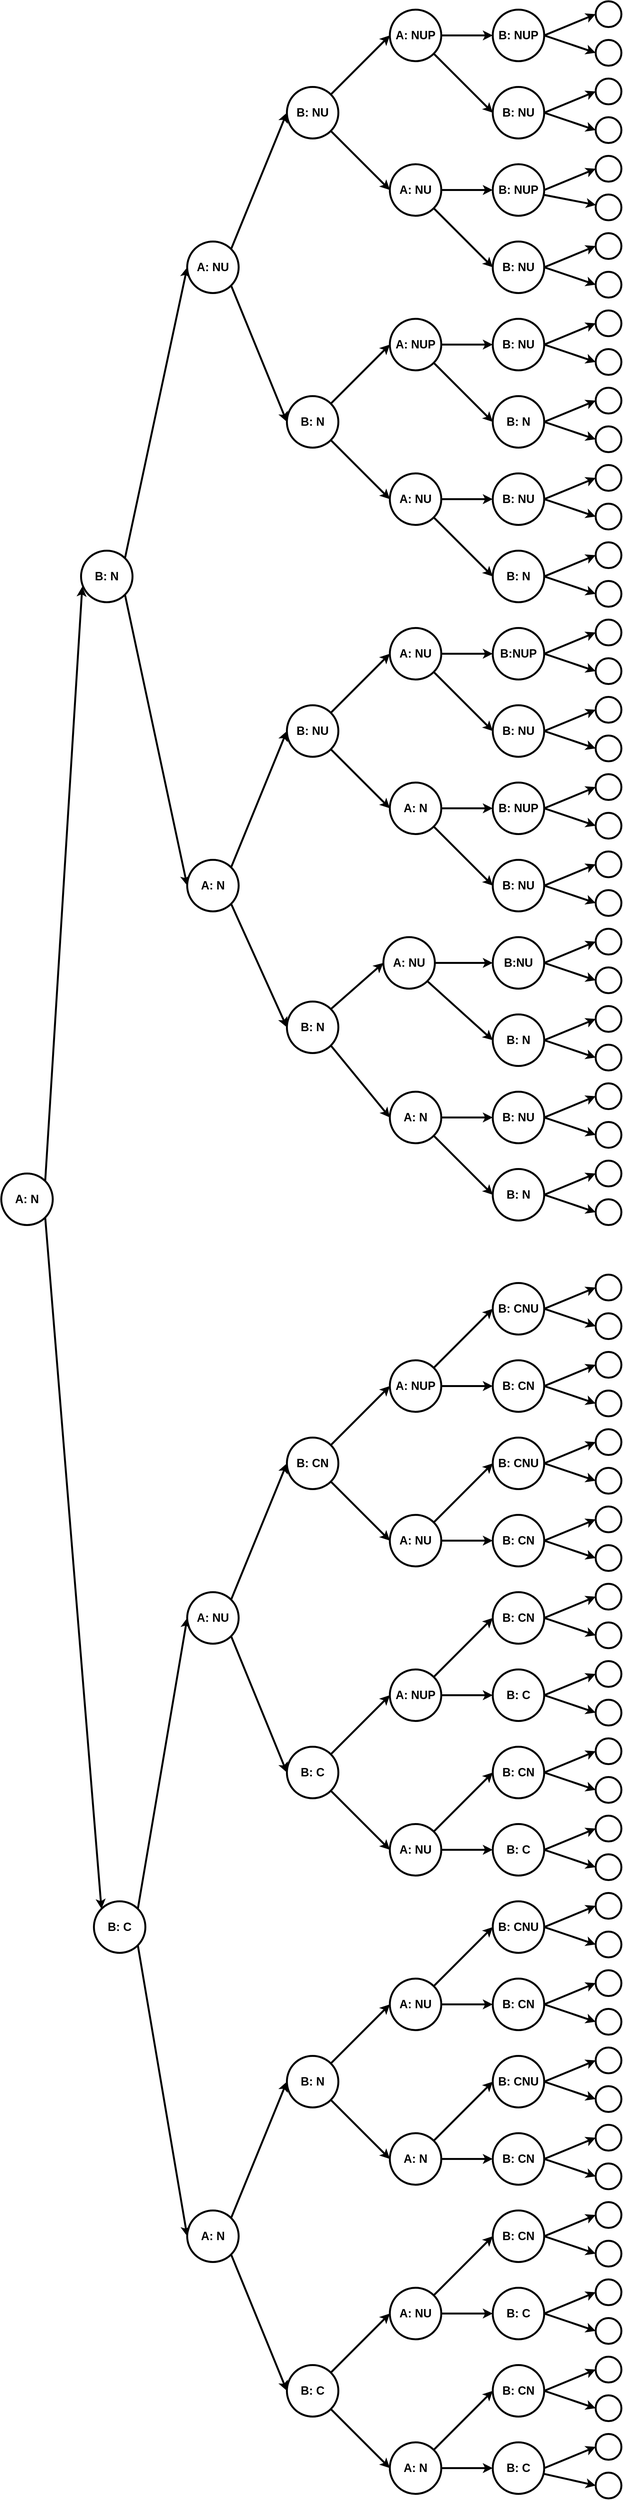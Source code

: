 <mxfile version="14.8.5" type="github">
  <diagram id="7V3jgVvCaViCagQl5_-w" name="Page-1">
    <mxGraphModel dx="3340" dy="1177" grid="1" gridSize="4" guides="1" tooltips="1" connect="1" arrows="1" fold="1" page="1" pageScale="2" pageWidth="850" pageHeight="1100" math="0" shadow="0">
      <root>
        <mxCell id="0" />
        <mxCell id="1" parent="0" />
        <mxCell id="g-YcxbACr5zRO5TIdLJR-40" value="" style="edgeStyle=none;rounded=0;orthogonalLoop=1;jettySize=auto;html=1;fontSize=18;strokeWidth=3;fontStyle=1" edge="1" parent="1" source="g-YcxbACr5zRO5TIdLJR-37" target="g-YcxbACr5zRO5TIdLJR-39">
          <mxGeometry relative="1" as="geometry" />
        </mxCell>
        <mxCell id="g-YcxbACr5zRO5TIdLJR-104" style="edgeStyle=none;rounded=0;orthogonalLoop=1;jettySize=auto;html=1;exitX=1;exitY=1;exitDx=0;exitDy=0;entryX=0;entryY=0.5;entryDx=0;entryDy=0;fontSize=18;strokeWidth=3;fontStyle=1" edge="1" parent="1" source="g-YcxbACr5zRO5TIdLJR-37" target="g-YcxbACr5zRO5TIdLJR-41">
          <mxGeometry relative="1" as="geometry" />
        </mxCell>
        <mxCell id="g-YcxbACr5zRO5TIdLJR-37" value="A: NUP" style="ellipse;whiteSpace=wrap;html=1;aspect=fixed;fontSize=18;strokeWidth=3;fontStyle=1" vertex="1" parent="1">
          <mxGeometry x="692" y="257" width="80" height="80" as="geometry" />
        </mxCell>
        <mxCell id="g-YcxbACr5zRO5TIdLJR-39" value="B: NUP" style="ellipse;whiteSpace=wrap;html=1;aspect=fixed;fontSize=18;strokeWidth=3;fontStyle=1" vertex="1" parent="1">
          <mxGeometry x="852" y="257" width="80" height="80" as="geometry" />
        </mxCell>
        <mxCell id="g-YcxbACr5zRO5TIdLJR-41" value="B: NU" style="ellipse;whiteSpace=wrap;html=1;aspect=fixed;fontSize=18;strokeWidth=3;fontStyle=1" vertex="1" parent="1">
          <mxGeometry x="852" y="377" width="80" height="80" as="geometry" />
        </mxCell>
        <mxCell id="g-YcxbACr5zRO5TIdLJR-473" value="" style="edgeStyle=none;rounded=0;orthogonalLoop=1;jettySize=auto;html=1;strokeWidth=3;fontSize=18;fontStyle=1" edge="1" parent="1" source="g-YcxbACr5zRO5TIdLJR-43" target="g-YcxbACr5zRO5TIdLJR-470">
          <mxGeometry relative="1" as="geometry" />
        </mxCell>
        <mxCell id="g-YcxbACr5zRO5TIdLJR-43" value="B: NUP" style="ellipse;whiteSpace=wrap;html=1;aspect=fixed;fontSize=18;strokeWidth=3;fontStyle=1" vertex="1" parent="1">
          <mxGeometry x="852" y="497" width="80" height="80" as="geometry" />
        </mxCell>
        <mxCell id="g-YcxbACr5zRO5TIdLJR-45" value="B: NU" style="ellipse;whiteSpace=wrap;html=1;aspect=fixed;fontSize=18;strokeWidth=3;fontStyle=1" vertex="1" parent="1">
          <mxGeometry x="852" y="617" width="80" height="80" as="geometry" />
        </mxCell>
        <mxCell id="g-YcxbACr5zRO5TIdLJR-47" value="B: NU" style="ellipse;whiteSpace=wrap;html=1;aspect=fixed;fontSize=18;strokeWidth=3;fontStyle=1" vertex="1" parent="1">
          <mxGeometry x="852" y="737" width="80" height="80" as="geometry" />
        </mxCell>
        <mxCell id="g-YcxbACr5zRO5TIdLJR-55" value="B: N" style="ellipse;whiteSpace=wrap;html=1;aspect=fixed;fontSize=18;strokeWidth=3;fontStyle=1" vertex="1" parent="1">
          <mxGeometry x="852" y="857" width="80" height="80" as="geometry" />
        </mxCell>
        <mxCell id="g-YcxbACr5zRO5TIdLJR-56" value="B: NU" style="ellipse;whiteSpace=wrap;html=1;aspect=fixed;fontSize=18;strokeWidth=3;fontStyle=1" vertex="1" parent="1">
          <mxGeometry x="852" y="977" width="80" height="80" as="geometry" />
        </mxCell>
        <mxCell id="g-YcxbACr5zRO5TIdLJR-57" value="B: N" style="ellipse;whiteSpace=wrap;html=1;aspect=fixed;fontSize=18;strokeWidth=3;fontStyle=1" vertex="1" parent="1">
          <mxGeometry x="852" y="1097" width="80" height="80" as="geometry" />
        </mxCell>
        <mxCell id="g-YcxbACr5zRO5TIdLJR-58" value="B:NUP" style="ellipse;whiteSpace=wrap;html=1;aspect=fixed;fontSize=18;strokeWidth=3;fontStyle=1" vertex="1" parent="1">
          <mxGeometry x="852" y="1217" width="80" height="80" as="geometry" />
        </mxCell>
        <mxCell id="g-YcxbACr5zRO5TIdLJR-59" value="B: NU" style="ellipse;whiteSpace=wrap;html=1;aspect=fixed;fontSize=18;strokeWidth=3;fontStyle=1" vertex="1" parent="1">
          <mxGeometry x="852" y="1337" width="80" height="80" as="geometry" />
        </mxCell>
        <mxCell id="g-YcxbACr5zRO5TIdLJR-60" value="B: NUP" style="ellipse;whiteSpace=wrap;html=1;aspect=fixed;fontSize=18;strokeWidth=3;fontStyle=1" vertex="1" parent="1">
          <mxGeometry x="852" y="1457" width="80" height="80" as="geometry" />
        </mxCell>
        <mxCell id="g-YcxbACr5zRO5TIdLJR-61" value="B: NU" style="ellipse;whiteSpace=wrap;html=1;aspect=fixed;fontSize=18;strokeWidth=3;fontStyle=1" vertex="1" parent="1">
          <mxGeometry x="852" y="1577" width="80" height="80" as="geometry" />
        </mxCell>
        <mxCell id="g-YcxbACr5zRO5TIdLJR-62" value="B:NU" style="ellipse;whiteSpace=wrap;html=1;aspect=fixed;fontSize=18;strokeWidth=3;fontStyle=1" vertex="1" parent="1">
          <mxGeometry x="852" y="1697" width="80" height="80" as="geometry" />
        </mxCell>
        <mxCell id="g-YcxbACr5zRO5TIdLJR-63" value="B: N" style="ellipse;whiteSpace=wrap;html=1;aspect=fixed;fontSize=18;strokeWidth=3;fontStyle=1" vertex="1" parent="1">
          <mxGeometry x="852" y="1817" width="80" height="80" as="geometry" />
        </mxCell>
        <mxCell id="g-YcxbACr5zRO5TIdLJR-64" value="B: NU" style="ellipse;whiteSpace=wrap;html=1;aspect=fixed;fontSize=18;strokeWidth=3;fontStyle=1" vertex="1" parent="1">
          <mxGeometry x="852" y="1937" width="80" height="80" as="geometry" />
        </mxCell>
        <mxCell id="g-YcxbACr5zRO5TIdLJR-65" value="B: N" style="ellipse;whiteSpace=wrap;html=1;aspect=fixed;fontSize=18;strokeWidth=3;fontStyle=1" vertex="1" parent="1">
          <mxGeometry x="852" y="2057" width="80" height="80" as="geometry" />
        </mxCell>
        <mxCell id="g-YcxbACr5zRO5TIdLJR-66" value="B: CNU" style="ellipse;whiteSpace=wrap;html=1;aspect=fixed;fontSize=18;strokeWidth=3;fontStyle=1" vertex="1" parent="1">
          <mxGeometry x="852" y="2234" width="80" height="80" as="geometry" />
        </mxCell>
        <mxCell id="g-YcxbACr5zRO5TIdLJR-67" value="B: CN" style="ellipse;whiteSpace=wrap;html=1;aspect=fixed;fontSize=18;strokeWidth=3;fontStyle=1" vertex="1" parent="1">
          <mxGeometry x="852" y="2354" width="80" height="80" as="geometry" />
        </mxCell>
        <mxCell id="g-YcxbACr5zRO5TIdLJR-68" value="B: CNU" style="ellipse;whiteSpace=wrap;html=1;aspect=fixed;fontSize=18;strokeWidth=3;fontStyle=1" vertex="1" parent="1">
          <mxGeometry x="852" y="2474" width="80" height="80" as="geometry" />
        </mxCell>
        <mxCell id="g-YcxbACr5zRO5TIdLJR-69" value="B: CN" style="ellipse;whiteSpace=wrap;html=1;aspect=fixed;fontSize=18;strokeWidth=3;fontStyle=1" vertex="1" parent="1">
          <mxGeometry x="852" y="2594" width="80" height="80" as="geometry" />
        </mxCell>
        <mxCell id="g-YcxbACr5zRO5TIdLJR-105" style="edgeStyle=none;rounded=0;orthogonalLoop=1;jettySize=auto;html=1;exitX=1;exitY=0.5;exitDx=0;exitDy=0;entryX=0;entryY=0.5;entryDx=0;entryDy=0;fontSize=18;strokeWidth=3;fontStyle=1" edge="1" parent="1" source="g-YcxbACr5zRO5TIdLJR-70" target="g-YcxbACr5zRO5TIdLJR-43">
          <mxGeometry relative="1" as="geometry" />
        </mxCell>
        <mxCell id="g-YcxbACr5zRO5TIdLJR-106" style="edgeStyle=none;rounded=0;orthogonalLoop=1;jettySize=auto;html=1;exitX=1;exitY=1;exitDx=0;exitDy=0;entryX=0;entryY=0.5;entryDx=0;entryDy=0;fontSize=18;strokeWidth=3;fontStyle=1" edge="1" parent="1" source="g-YcxbACr5zRO5TIdLJR-70" target="g-YcxbACr5zRO5TIdLJR-45">
          <mxGeometry relative="1" as="geometry" />
        </mxCell>
        <mxCell id="g-YcxbACr5zRO5TIdLJR-70" value="A: NU" style="ellipse;whiteSpace=wrap;html=1;aspect=fixed;fontSize=18;strokeWidth=3;fontStyle=1" vertex="1" parent="1">
          <mxGeometry x="692" y="497" width="80" height="80" as="geometry" />
        </mxCell>
        <mxCell id="g-YcxbACr5zRO5TIdLJR-107" style="edgeStyle=none;rounded=0;orthogonalLoop=1;jettySize=auto;html=1;exitX=1;exitY=0.5;exitDx=0;exitDy=0;entryX=0;entryY=0.5;entryDx=0;entryDy=0;fontSize=18;strokeWidth=3;fontStyle=1" edge="1" parent="1" source="g-YcxbACr5zRO5TIdLJR-71" target="g-YcxbACr5zRO5TIdLJR-47">
          <mxGeometry relative="1" as="geometry" />
        </mxCell>
        <mxCell id="g-YcxbACr5zRO5TIdLJR-108" style="edgeStyle=none;rounded=0;orthogonalLoop=1;jettySize=auto;html=1;exitX=1;exitY=1;exitDx=0;exitDy=0;entryX=0;entryY=0.5;entryDx=0;entryDy=0;fontSize=18;strokeWidth=3;fontStyle=1" edge="1" parent="1" source="g-YcxbACr5zRO5TIdLJR-71" target="g-YcxbACr5zRO5TIdLJR-55">
          <mxGeometry relative="1" as="geometry" />
        </mxCell>
        <mxCell id="g-YcxbACr5zRO5TIdLJR-71" value="A: NUP" style="ellipse;whiteSpace=wrap;html=1;aspect=fixed;fontSize=18;strokeWidth=3;fontStyle=1" vertex="1" parent="1">
          <mxGeometry x="692" y="737" width="80" height="80" as="geometry" />
        </mxCell>
        <mxCell id="g-YcxbACr5zRO5TIdLJR-109" style="edgeStyle=none;rounded=0;orthogonalLoop=1;jettySize=auto;html=1;exitX=1;exitY=0.5;exitDx=0;exitDy=0;entryX=0;entryY=0.5;entryDx=0;entryDy=0;fontSize=18;strokeWidth=3;fontStyle=1" edge="1" parent="1" source="g-YcxbACr5zRO5TIdLJR-72" target="g-YcxbACr5zRO5TIdLJR-56">
          <mxGeometry relative="1" as="geometry" />
        </mxCell>
        <mxCell id="g-YcxbACr5zRO5TIdLJR-110" style="edgeStyle=none;rounded=0;orthogonalLoop=1;jettySize=auto;html=1;exitX=1;exitY=1;exitDx=0;exitDy=0;entryX=0;entryY=0.5;entryDx=0;entryDy=0;fontSize=18;strokeWidth=3;fontStyle=1" edge="1" parent="1" source="g-YcxbACr5zRO5TIdLJR-72" target="g-YcxbACr5zRO5TIdLJR-57">
          <mxGeometry relative="1" as="geometry" />
        </mxCell>
        <mxCell id="g-YcxbACr5zRO5TIdLJR-72" value="A: NU" style="ellipse;whiteSpace=wrap;html=1;aspect=fixed;fontSize=18;strokeWidth=3;fontStyle=1" vertex="1" parent="1">
          <mxGeometry x="692" y="977" width="80" height="80" as="geometry" />
        </mxCell>
        <mxCell id="g-YcxbACr5zRO5TIdLJR-111" style="edgeStyle=none;rounded=0;orthogonalLoop=1;jettySize=auto;html=1;exitX=1;exitY=0.5;exitDx=0;exitDy=0;fontSize=18;strokeWidth=3;fontStyle=1" edge="1" parent="1" source="g-YcxbACr5zRO5TIdLJR-73" target="g-YcxbACr5zRO5TIdLJR-58">
          <mxGeometry relative="1" as="geometry" />
        </mxCell>
        <mxCell id="g-YcxbACr5zRO5TIdLJR-112" style="edgeStyle=none;rounded=0;orthogonalLoop=1;jettySize=auto;html=1;exitX=1;exitY=1;exitDx=0;exitDy=0;entryX=0;entryY=0.5;entryDx=0;entryDy=0;fontSize=18;strokeWidth=3;fontStyle=1" edge="1" parent="1" source="g-YcxbACr5zRO5TIdLJR-73" target="g-YcxbACr5zRO5TIdLJR-59">
          <mxGeometry relative="1" as="geometry" />
        </mxCell>
        <mxCell id="g-YcxbACr5zRO5TIdLJR-73" value="A: NU" style="ellipse;whiteSpace=wrap;html=1;aspect=fixed;fontSize=18;strokeWidth=3;fontStyle=1" vertex="1" parent="1">
          <mxGeometry x="692" y="1217" width="80" height="80" as="geometry" />
        </mxCell>
        <mxCell id="g-YcxbACr5zRO5TIdLJR-113" style="edgeStyle=none;rounded=0;orthogonalLoop=1;jettySize=auto;html=1;exitX=1;exitY=0.5;exitDx=0;exitDy=0;entryX=0;entryY=0.5;entryDx=0;entryDy=0;fontSize=18;strokeWidth=3;fontStyle=1" edge="1" parent="1" source="g-YcxbACr5zRO5TIdLJR-74" target="g-YcxbACr5zRO5TIdLJR-60">
          <mxGeometry relative="1" as="geometry" />
        </mxCell>
        <mxCell id="g-YcxbACr5zRO5TIdLJR-114" style="edgeStyle=none;rounded=0;orthogonalLoop=1;jettySize=auto;html=1;exitX=1;exitY=1;exitDx=0;exitDy=0;entryX=0;entryY=0.5;entryDx=0;entryDy=0;fontSize=18;strokeWidth=3;fontStyle=1" edge="1" parent="1" source="g-YcxbACr5zRO5TIdLJR-74" target="g-YcxbACr5zRO5TIdLJR-61">
          <mxGeometry relative="1" as="geometry" />
        </mxCell>
        <mxCell id="g-YcxbACr5zRO5TIdLJR-74" value="A: N" style="ellipse;whiteSpace=wrap;html=1;aspect=fixed;fontSize=18;strokeWidth=3;fontStyle=1" vertex="1" parent="1">
          <mxGeometry x="692" y="1457" width="80" height="80" as="geometry" />
        </mxCell>
        <mxCell id="g-YcxbACr5zRO5TIdLJR-115" style="edgeStyle=none;rounded=0;orthogonalLoop=1;jettySize=auto;html=1;exitX=1;exitY=0.5;exitDx=0;exitDy=0;entryX=0;entryY=0.5;entryDx=0;entryDy=0;fontSize=18;strokeWidth=3;fontStyle=1" edge="1" parent="1" source="g-YcxbACr5zRO5TIdLJR-75" target="g-YcxbACr5zRO5TIdLJR-62">
          <mxGeometry relative="1" as="geometry" />
        </mxCell>
        <mxCell id="g-YcxbACr5zRO5TIdLJR-116" style="edgeStyle=none;rounded=0;orthogonalLoop=1;jettySize=auto;html=1;exitX=1;exitY=1;exitDx=0;exitDy=0;entryX=0;entryY=0.5;entryDx=0;entryDy=0;fontSize=18;strokeWidth=3;fontStyle=1" edge="1" parent="1" source="g-YcxbACr5zRO5TIdLJR-75" target="g-YcxbACr5zRO5TIdLJR-63">
          <mxGeometry relative="1" as="geometry" />
        </mxCell>
        <mxCell id="g-YcxbACr5zRO5TIdLJR-75" value="A: NU" style="ellipse;whiteSpace=wrap;html=1;aspect=fixed;fontSize=18;strokeWidth=3;fontStyle=1" vertex="1" parent="1">
          <mxGeometry x="682" y="1697" width="80" height="80" as="geometry" />
        </mxCell>
        <mxCell id="g-YcxbACr5zRO5TIdLJR-117" style="edgeStyle=none;rounded=0;orthogonalLoop=1;jettySize=auto;html=1;exitX=1;exitY=0.5;exitDx=0;exitDy=0;entryX=0;entryY=0.5;entryDx=0;entryDy=0;fontSize=18;strokeWidth=3;fontStyle=1" edge="1" parent="1" source="g-YcxbACr5zRO5TIdLJR-76" target="g-YcxbACr5zRO5TIdLJR-64">
          <mxGeometry relative="1" as="geometry" />
        </mxCell>
        <mxCell id="g-YcxbACr5zRO5TIdLJR-118" style="edgeStyle=none;rounded=0;orthogonalLoop=1;jettySize=auto;html=1;exitX=1;exitY=1;exitDx=0;exitDy=0;entryX=0;entryY=0.5;entryDx=0;entryDy=0;fontSize=18;strokeWidth=3;fontStyle=1" edge="1" parent="1" source="g-YcxbACr5zRO5TIdLJR-76" target="g-YcxbACr5zRO5TIdLJR-65">
          <mxGeometry relative="1" as="geometry" />
        </mxCell>
        <mxCell id="g-YcxbACr5zRO5TIdLJR-76" value="A: N" style="ellipse;whiteSpace=wrap;html=1;aspect=fixed;fontSize=18;strokeWidth=3;fontStyle=1" vertex="1" parent="1">
          <mxGeometry x="692" y="1937" width="80" height="80" as="geometry" />
        </mxCell>
        <mxCell id="g-YcxbACr5zRO5TIdLJR-119" style="edgeStyle=none;rounded=0;orthogonalLoop=1;jettySize=auto;html=1;exitX=1;exitY=0;exitDx=0;exitDy=0;entryX=0;entryY=0.5;entryDx=0;entryDy=0;fontSize=18;strokeWidth=3;fontStyle=1" edge="1" parent="1" source="g-YcxbACr5zRO5TIdLJR-77" target="g-YcxbACr5zRO5TIdLJR-66">
          <mxGeometry relative="1" as="geometry" />
        </mxCell>
        <mxCell id="g-YcxbACr5zRO5TIdLJR-120" style="edgeStyle=none;rounded=0;orthogonalLoop=1;jettySize=auto;html=1;exitX=1;exitY=0.5;exitDx=0;exitDy=0;entryX=0;entryY=0.5;entryDx=0;entryDy=0;fontSize=18;strokeWidth=3;fontStyle=1" edge="1" parent="1" source="g-YcxbACr5zRO5TIdLJR-77" target="g-YcxbACr5zRO5TIdLJR-67">
          <mxGeometry relative="1" as="geometry" />
        </mxCell>
        <mxCell id="g-YcxbACr5zRO5TIdLJR-77" value="A: NUP" style="ellipse;whiteSpace=wrap;html=1;aspect=fixed;fontSize=18;strokeWidth=3;fontStyle=1" vertex="1" parent="1">
          <mxGeometry x="692" y="2354" width="80" height="80" as="geometry" />
        </mxCell>
        <mxCell id="g-YcxbACr5zRO5TIdLJR-123" style="edgeStyle=none;rounded=0;orthogonalLoop=1;jettySize=auto;html=1;exitX=1;exitY=0;exitDx=0;exitDy=0;entryX=0;entryY=0.5;entryDx=0;entryDy=0;fontSize=18;strokeWidth=3;fontStyle=1" edge="1" parent="1" source="g-YcxbACr5zRO5TIdLJR-78" target="g-YcxbACr5zRO5TIdLJR-68">
          <mxGeometry relative="1" as="geometry" />
        </mxCell>
        <mxCell id="g-YcxbACr5zRO5TIdLJR-124" style="edgeStyle=none;rounded=0;orthogonalLoop=1;jettySize=auto;html=1;exitX=1;exitY=0.5;exitDx=0;exitDy=0;entryX=0;entryY=0.5;entryDx=0;entryDy=0;fontSize=18;strokeWidth=3;fontStyle=1" edge="1" parent="1" source="g-YcxbACr5zRO5TIdLJR-78" target="g-YcxbACr5zRO5TIdLJR-69">
          <mxGeometry relative="1" as="geometry" />
        </mxCell>
        <mxCell id="g-YcxbACr5zRO5TIdLJR-78" value="A: NU" style="ellipse;whiteSpace=wrap;html=1;aspect=fixed;fontSize=18;strokeWidth=3;fontStyle=1" vertex="1" parent="1">
          <mxGeometry x="692" y="2594" width="80" height="80" as="geometry" />
        </mxCell>
        <mxCell id="g-YcxbACr5zRO5TIdLJR-85" value="B: CN" style="ellipse;whiteSpace=wrap;html=1;aspect=fixed;fontSize=18;strokeWidth=3;fontStyle=1" vertex="1" parent="1">
          <mxGeometry x="852" y="2714" width="80" height="80" as="geometry" />
        </mxCell>
        <mxCell id="g-YcxbACr5zRO5TIdLJR-86" value="B: C" style="ellipse;whiteSpace=wrap;html=1;aspect=fixed;fontSize=18;strokeWidth=3;fontStyle=1" vertex="1" parent="1">
          <mxGeometry x="852" y="2834" width="80" height="80" as="geometry" />
        </mxCell>
        <mxCell id="g-YcxbACr5zRO5TIdLJR-87" value="B: CN" style="ellipse;whiteSpace=wrap;html=1;aspect=fixed;fontSize=18;strokeWidth=3;fontStyle=1" vertex="1" parent="1">
          <mxGeometry x="852" y="2954" width="80" height="80" as="geometry" />
        </mxCell>
        <mxCell id="g-YcxbACr5zRO5TIdLJR-88" value="B: C" style="ellipse;whiteSpace=wrap;html=1;aspect=fixed;fontSize=18;strokeWidth=3;fontStyle=1" vertex="1" parent="1">
          <mxGeometry x="852" y="3074" width="80" height="80" as="geometry" />
        </mxCell>
        <mxCell id="g-YcxbACr5zRO5TIdLJR-125" style="edgeStyle=none;rounded=0;orthogonalLoop=1;jettySize=auto;html=1;exitX=1;exitY=0;exitDx=0;exitDy=0;entryX=0;entryY=0.5;entryDx=0;entryDy=0;fontSize=18;strokeWidth=3;fontStyle=1" edge="1" parent="1" source="g-YcxbACr5zRO5TIdLJR-89" target="g-YcxbACr5zRO5TIdLJR-85">
          <mxGeometry relative="1" as="geometry" />
        </mxCell>
        <mxCell id="g-YcxbACr5zRO5TIdLJR-126" style="edgeStyle=none;rounded=0;orthogonalLoop=1;jettySize=auto;html=1;exitX=1;exitY=0.5;exitDx=0;exitDy=0;entryX=0;entryY=0.5;entryDx=0;entryDy=0;fontSize=18;strokeWidth=3;fontStyle=1" edge="1" parent="1" source="g-YcxbACr5zRO5TIdLJR-89" target="g-YcxbACr5zRO5TIdLJR-86">
          <mxGeometry relative="1" as="geometry" />
        </mxCell>
        <mxCell id="g-YcxbACr5zRO5TIdLJR-89" value="A: NUP" style="ellipse;whiteSpace=wrap;html=1;aspect=fixed;fontSize=18;strokeWidth=3;fontStyle=1" vertex="1" parent="1">
          <mxGeometry x="692" y="2834" width="80" height="80" as="geometry" />
        </mxCell>
        <mxCell id="g-YcxbACr5zRO5TIdLJR-127" style="edgeStyle=none;rounded=0;orthogonalLoop=1;jettySize=auto;html=1;exitX=1;exitY=0;exitDx=0;exitDy=0;entryX=0;entryY=0.5;entryDx=0;entryDy=0;fontSize=18;strokeWidth=3;fontStyle=1" edge="1" parent="1" source="g-YcxbACr5zRO5TIdLJR-90" target="g-YcxbACr5zRO5TIdLJR-87">
          <mxGeometry relative="1" as="geometry" />
        </mxCell>
        <mxCell id="g-YcxbACr5zRO5TIdLJR-128" style="edgeStyle=none;rounded=0;orthogonalLoop=1;jettySize=auto;html=1;exitX=1;exitY=0.5;exitDx=0;exitDy=0;entryX=0;entryY=0.5;entryDx=0;entryDy=0;fontSize=18;strokeWidth=3;fontStyle=1" edge="1" parent="1" source="g-YcxbACr5zRO5TIdLJR-90" target="g-YcxbACr5zRO5TIdLJR-88">
          <mxGeometry relative="1" as="geometry" />
        </mxCell>
        <mxCell id="g-YcxbACr5zRO5TIdLJR-90" value="A: NU" style="ellipse;whiteSpace=wrap;html=1;aspect=fixed;fontSize=18;strokeWidth=3;fontStyle=1" vertex="1" parent="1">
          <mxGeometry x="692" y="3074" width="80" height="80" as="geometry" />
        </mxCell>
        <mxCell id="g-YcxbACr5zRO5TIdLJR-91" value="B: CNU" style="ellipse;whiteSpace=wrap;html=1;aspect=fixed;fontSize=18;strokeWidth=3;fontStyle=1" vertex="1" parent="1">
          <mxGeometry x="852" y="3194" width="80" height="80" as="geometry" />
        </mxCell>
        <mxCell id="g-YcxbACr5zRO5TIdLJR-92" value="B: CN" style="ellipse;whiteSpace=wrap;html=1;aspect=fixed;fontSize=18;strokeWidth=3;fontStyle=1" vertex="1" parent="1">
          <mxGeometry x="852" y="3314" width="80" height="80" as="geometry" />
        </mxCell>
        <mxCell id="g-YcxbACr5zRO5TIdLJR-93" value="B: CNU" style="ellipse;whiteSpace=wrap;html=1;aspect=fixed;fontSize=18;strokeWidth=3;fontStyle=1" vertex="1" parent="1">
          <mxGeometry x="852" y="3434" width="80" height="80" as="geometry" />
        </mxCell>
        <mxCell id="g-YcxbACr5zRO5TIdLJR-94" value="B: CN" style="ellipse;whiteSpace=wrap;html=1;aspect=fixed;fontSize=18;strokeWidth=3;fontStyle=1" vertex="1" parent="1">
          <mxGeometry x="852" y="3554" width="80" height="80" as="geometry" />
        </mxCell>
        <mxCell id="g-YcxbACr5zRO5TIdLJR-129" style="edgeStyle=none;rounded=0;orthogonalLoop=1;jettySize=auto;html=1;exitX=1;exitY=0;exitDx=0;exitDy=0;entryX=0;entryY=0.5;entryDx=0;entryDy=0;fontSize=18;strokeWidth=3;fontStyle=1" edge="1" parent="1" source="g-YcxbACr5zRO5TIdLJR-95" target="g-YcxbACr5zRO5TIdLJR-91">
          <mxGeometry relative="1" as="geometry" />
        </mxCell>
        <mxCell id="g-YcxbACr5zRO5TIdLJR-130" style="edgeStyle=none;rounded=0;orthogonalLoop=1;jettySize=auto;html=1;exitX=1;exitY=0.5;exitDx=0;exitDy=0;entryX=0;entryY=0.5;entryDx=0;entryDy=0;fontSize=18;strokeWidth=3;fontStyle=1" edge="1" parent="1" source="g-YcxbACr5zRO5TIdLJR-95" target="g-YcxbACr5zRO5TIdLJR-92">
          <mxGeometry relative="1" as="geometry">
            <mxPoint x="842" y="3354" as="targetPoint" />
          </mxGeometry>
        </mxCell>
        <mxCell id="g-YcxbACr5zRO5TIdLJR-95" value="A: NU" style="ellipse;whiteSpace=wrap;html=1;aspect=fixed;fontSize=18;strokeWidth=3;fontStyle=1" vertex="1" parent="1">
          <mxGeometry x="692" y="3314" width="80" height="80" as="geometry" />
        </mxCell>
        <mxCell id="g-YcxbACr5zRO5TIdLJR-131" style="edgeStyle=none;rounded=0;orthogonalLoop=1;jettySize=auto;html=1;exitX=1;exitY=0;exitDx=0;exitDy=0;entryX=0;entryY=0.5;entryDx=0;entryDy=0;fontSize=18;strokeWidth=3;fontStyle=1" edge="1" parent="1" source="g-YcxbACr5zRO5TIdLJR-96" target="g-YcxbACr5zRO5TIdLJR-93">
          <mxGeometry relative="1" as="geometry" />
        </mxCell>
        <mxCell id="g-YcxbACr5zRO5TIdLJR-132" style="edgeStyle=none;rounded=0;orthogonalLoop=1;jettySize=auto;html=1;exitX=1;exitY=0.5;exitDx=0;exitDy=0;entryX=0;entryY=0.5;entryDx=0;entryDy=0;fontSize=18;strokeWidth=3;fontStyle=1" edge="1" parent="1" source="g-YcxbACr5zRO5TIdLJR-96" target="g-YcxbACr5zRO5TIdLJR-94">
          <mxGeometry relative="1" as="geometry" />
        </mxCell>
        <mxCell id="g-YcxbACr5zRO5TIdLJR-96" value="A: N" style="ellipse;whiteSpace=wrap;html=1;aspect=fixed;fontSize=18;strokeWidth=3;fontStyle=1" vertex="1" parent="1">
          <mxGeometry x="692" y="3554" width="80" height="80" as="geometry" />
        </mxCell>
        <mxCell id="g-YcxbACr5zRO5TIdLJR-97" value="B: CN" style="ellipse;whiteSpace=wrap;html=1;aspect=fixed;fontSize=18;strokeWidth=3;fontStyle=1" vertex="1" parent="1">
          <mxGeometry x="852" y="3674" width="80" height="80" as="geometry" />
        </mxCell>
        <mxCell id="g-YcxbACr5zRO5TIdLJR-98" value="B: C" style="ellipse;whiteSpace=wrap;html=1;aspect=fixed;fontSize=18;strokeWidth=3;fontStyle=1" vertex="1" parent="1">
          <mxGeometry x="852" y="3794" width="80" height="80" as="geometry" />
        </mxCell>
        <mxCell id="g-YcxbACr5zRO5TIdLJR-99" value="B: CN" style="ellipse;whiteSpace=wrap;html=1;aspect=fixed;fontSize=18;strokeWidth=3;fontStyle=1" vertex="1" parent="1">
          <mxGeometry x="852" y="3914" width="80" height="80" as="geometry" />
        </mxCell>
        <mxCell id="g-YcxbACr5zRO5TIdLJR-187" value="" style="edgeStyle=none;rounded=0;orthogonalLoop=1;jettySize=auto;html=1;entryX=0;entryY=0.5;entryDx=0;entryDy=0;strokeWidth=3;fontSize=18;fontStyle=1" edge="1" parent="1" source="g-YcxbACr5zRO5TIdLJR-100" target="g-YcxbACr5zRO5TIdLJR-189">
          <mxGeometry relative="1" as="geometry">
            <mxPoint x="1012" y="4074" as="targetPoint" />
          </mxGeometry>
        </mxCell>
        <mxCell id="g-YcxbACr5zRO5TIdLJR-191" style="edgeStyle=none;rounded=0;orthogonalLoop=1;jettySize=auto;html=1;exitX=1;exitY=0.5;exitDx=0;exitDy=0;entryX=0;entryY=0.5;entryDx=0;entryDy=0;strokeWidth=3;fontSize=18;fontStyle=1" edge="1" parent="1" source="g-YcxbACr5zRO5TIdLJR-100" target="g-YcxbACr5zRO5TIdLJR-190">
          <mxGeometry relative="1" as="geometry" />
        </mxCell>
        <mxCell id="g-YcxbACr5zRO5TIdLJR-100" value="B: C" style="ellipse;whiteSpace=wrap;html=1;aspect=fixed;fontSize=18;strokeWidth=3;fontStyle=1" vertex="1" parent="1">
          <mxGeometry x="852" y="4034" width="80" height="80" as="geometry" />
        </mxCell>
        <mxCell id="g-YcxbACr5zRO5TIdLJR-133" style="edgeStyle=none;rounded=0;orthogonalLoop=1;jettySize=auto;html=1;exitX=1;exitY=0;exitDx=0;exitDy=0;entryX=0;entryY=0.5;entryDx=0;entryDy=0;fontSize=18;strokeWidth=3;fontStyle=1" edge="1" parent="1" source="g-YcxbACr5zRO5TIdLJR-101" target="g-YcxbACr5zRO5TIdLJR-97">
          <mxGeometry relative="1" as="geometry" />
        </mxCell>
        <mxCell id="g-YcxbACr5zRO5TIdLJR-134" style="edgeStyle=none;rounded=0;orthogonalLoop=1;jettySize=auto;html=1;exitX=1;exitY=0.5;exitDx=0;exitDy=0;entryX=0;entryY=0.5;entryDx=0;entryDy=0;fontSize=18;strokeWidth=3;fontStyle=1" edge="1" parent="1" source="g-YcxbACr5zRO5TIdLJR-101" target="g-YcxbACr5zRO5TIdLJR-98">
          <mxGeometry relative="1" as="geometry" />
        </mxCell>
        <mxCell id="g-YcxbACr5zRO5TIdLJR-101" value="A: NU" style="ellipse;whiteSpace=wrap;html=1;aspect=fixed;fontSize=18;strokeWidth=3;fontStyle=1" vertex="1" parent="1">
          <mxGeometry x="692" y="3794" width="80" height="80" as="geometry" />
        </mxCell>
        <mxCell id="g-YcxbACr5zRO5TIdLJR-135" style="edgeStyle=none;rounded=0;orthogonalLoop=1;jettySize=auto;html=1;exitX=1;exitY=0;exitDx=0;exitDy=0;entryX=0;entryY=0.5;entryDx=0;entryDy=0;fontSize=18;strokeWidth=3;fontStyle=1" edge="1" parent="1" source="g-YcxbACr5zRO5TIdLJR-102" target="g-YcxbACr5zRO5TIdLJR-99">
          <mxGeometry relative="1" as="geometry" />
        </mxCell>
        <mxCell id="g-YcxbACr5zRO5TIdLJR-136" style="edgeStyle=none;rounded=0;orthogonalLoop=1;jettySize=auto;html=1;exitX=1;exitY=0.5;exitDx=0;exitDy=0;entryX=0;entryY=0.5;entryDx=0;entryDy=0;fontSize=18;strokeWidth=3;fontStyle=1" edge="1" parent="1" source="g-YcxbACr5zRO5TIdLJR-102" target="g-YcxbACr5zRO5TIdLJR-100">
          <mxGeometry relative="1" as="geometry" />
        </mxCell>
        <mxCell id="g-YcxbACr5zRO5TIdLJR-102" value="A: N" style="ellipse;whiteSpace=wrap;html=1;aspect=fixed;fontSize=18;strokeWidth=3;fontStyle=1" vertex="1" parent="1">
          <mxGeometry x="692" y="4034" width="80" height="80" as="geometry" />
        </mxCell>
        <mxCell id="g-YcxbACr5zRO5TIdLJR-145" style="edgeStyle=none;rounded=0;orthogonalLoop=1;jettySize=auto;html=1;exitX=1;exitY=0;exitDx=0;exitDy=0;entryX=0;entryY=0.5;entryDx=0;entryDy=0;fontSize=18;strokeWidth=3;fontStyle=1" edge="1" parent="1" source="g-YcxbACr5zRO5TIdLJR-137" target="g-YcxbACr5zRO5TIdLJR-37">
          <mxGeometry relative="1" as="geometry" />
        </mxCell>
        <mxCell id="g-YcxbACr5zRO5TIdLJR-146" style="edgeStyle=none;rounded=0;orthogonalLoop=1;jettySize=auto;html=1;exitX=1;exitY=1;exitDx=0;exitDy=0;entryX=0;entryY=0.5;entryDx=0;entryDy=0;fontSize=18;strokeWidth=3;fontStyle=1" edge="1" parent="1" source="g-YcxbACr5zRO5TIdLJR-137" target="g-YcxbACr5zRO5TIdLJR-70">
          <mxGeometry relative="1" as="geometry" />
        </mxCell>
        <mxCell id="g-YcxbACr5zRO5TIdLJR-137" value="B: NU" style="ellipse;whiteSpace=wrap;html=1;aspect=fixed;fontSize=18;strokeWidth=3;fontStyle=1" vertex="1" parent="1">
          <mxGeometry x="532" y="377" width="80" height="80" as="geometry" />
        </mxCell>
        <mxCell id="g-YcxbACr5zRO5TIdLJR-147" style="edgeStyle=none;rounded=0;orthogonalLoop=1;jettySize=auto;html=1;exitX=1;exitY=0;exitDx=0;exitDy=0;entryX=0;entryY=0.5;entryDx=0;entryDy=0;fontSize=18;strokeWidth=3;fontStyle=1" edge="1" parent="1" source="g-YcxbACr5zRO5TIdLJR-138" target="g-YcxbACr5zRO5TIdLJR-71">
          <mxGeometry relative="1" as="geometry" />
        </mxCell>
        <mxCell id="g-YcxbACr5zRO5TIdLJR-148" style="edgeStyle=none;rounded=0;orthogonalLoop=1;jettySize=auto;html=1;exitX=1;exitY=1;exitDx=0;exitDy=0;entryX=0;entryY=0.5;entryDx=0;entryDy=0;fontSize=18;strokeWidth=3;fontStyle=1" edge="1" parent="1" source="g-YcxbACr5zRO5TIdLJR-138" target="g-YcxbACr5zRO5TIdLJR-72">
          <mxGeometry relative="1" as="geometry" />
        </mxCell>
        <mxCell id="g-YcxbACr5zRO5TIdLJR-138" value="B: N" style="ellipse;whiteSpace=wrap;html=1;aspect=fixed;fontSize=18;strokeWidth=3;fontStyle=1" vertex="1" parent="1">
          <mxGeometry x="532" y="857" width="80" height="80" as="geometry" />
        </mxCell>
        <mxCell id="g-YcxbACr5zRO5TIdLJR-149" style="edgeStyle=none;rounded=0;orthogonalLoop=1;jettySize=auto;html=1;exitX=1;exitY=0;exitDx=0;exitDy=0;entryX=0;entryY=0.5;entryDx=0;entryDy=0;fontSize=18;strokeWidth=3;fontStyle=1" edge="1" parent="1" source="g-YcxbACr5zRO5TIdLJR-139" target="g-YcxbACr5zRO5TIdLJR-73">
          <mxGeometry relative="1" as="geometry" />
        </mxCell>
        <mxCell id="g-YcxbACr5zRO5TIdLJR-150" style="edgeStyle=none;rounded=0;orthogonalLoop=1;jettySize=auto;html=1;exitX=1;exitY=1;exitDx=0;exitDy=0;entryX=0;entryY=0.5;entryDx=0;entryDy=0;fontSize=18;strokeWidth=3;fontStyle=1" edge="1" parent="1" source="g-YcxbACr5zRO5TIdLJR-139" target="g-YcxbACr5zRO5TIdLJR-74">
          <mxGeometry relative="1" as="geometry" />
        </mxCell>
        <mxCell id="g-YcxbACr5zRO5TIdLJR-139" value="B: NU" style="ellipse;whiteSpace=wrap;html=1;aspect=fixed;fontSize=18;strokeWidth=3;fontStyle=1" vertex="1" parent="1">
          <mxGeometry x="532" y="1337" width="80" height="80" as="geometry" />
        </mxCell>
        <mxCell id="g-YcxbACr5zRO5TIdLJR-151" style="edgeStyle=none;rounded=0;orthogonalLoop=1;jettySize=auto;html=1;exitX=1;exitY=0;exitDx=0;exitDy=0;entryX=0;entryY=0.5;entryDx=0;entryDy=0;fontSize=18;strokeWidth=3;fontStyle=1" edge="1" parent="1" source="g-YcxbACr5zRO5TIdLJR-140" target="g-YcxbACr5zRO5TIdLJR-75">
          <mxGeometry relative="1" as="geometry" />
        </mxCell>
        <mxCell id="g-YcxbACr5zRO5TIdLJR-152" style="edgeStyle=none;rounded=0;orthogonalLoop=1;jettySize=auto;html=1;exitX=1;exitY=1;exitDx=0;exitDy=0;entryX=0;entryY=0.5;entryDx=0;entryDy=0;fontSize=18;strokeWidth=3;fontStyle=1" edge="1" parent="1" source="g-YcxbACr5zRO5TIdLJR-140" target="g-YcxbACr5zRO5TIdLJR-76">
          <mxGeometry relative="1" as="geometry" />
        </mxCell>
        <mxCell id="g-YcxbACr5zRO5TIdLJR-140" value="B: N" style="ellipse;whiteSpace=wrap;html=1;aspect=fixed;fontSize=18;strokeWidth=3;fontStyle=1" vertex="1" parent="1">
          <mxGeometry x="532" y="1797" width="80" height="80" as="geometry" />
        </mxCell>
        <mxCell id="g-YcxbACr5zRO5TIdLJR-153" style="edgeStyle=none;rounded=0;orthogonalLoop=1;jettySize=auto;html=1;exitX=1;exitY=0;exitDx=0;exitDy=0;entryX=0;entryY=0.5;entryDx=0;entryDy=0;fontSize=18;strokeWidth=3;fontStyle=1" edge="1" parent="1" source="g-YcxbACr5zRO5TIdLJR-141" target="g-YcxbACr5zRO5TIdLJR-77">
          <mxGeometry relative="1" as="geometry" />
        </mxCell>
        <mxCell id="g-YcxbACr5zRO5TIdLJR-154" style="edgeStyle=none;rounded=0;orthogonalLoop=1;jettySize=auto;html=1;exitX=1;exitY=1;exitDx=0;exitDy=0;entryX=0;entryY=0.5;entryDx=0;entryDy=0;fontSize=18;strokeWidth=3;fontStyle=1" edge="1" parent="1" source="g-YcxbACr5zRO5TIdLJR-141" target="g-YcxbACr5zRO5TIdLJR-78">
          <mxGeometry relative="1" as="geometry" />
        </mxCell>
        <mxCell id="g-YcxbACr5zRO5TIdLJR-141" value="B: CN" style="ellipse;whiteSpace=wrap;html=1;aspect=fixed;fontSize=18;strokeWidth=3;fontStyle=1" vertex="1" parent="1">
          <mxGeometry x="532" y="2474" width="80" height="80" as="geometry" />
        </mxCell>
        <mxCell id="g-YcxbACr5zRO5TIdLJR-155" style="edgeStyle=none;rounded=0;orthogonalLoop=1;jettySize=auto;html=1;exitX=1;exitY=0;exitDx=0;exitDy=0;entryX=0;entryY=0.5;entryDx=0;entryDy=0;fontSize=18;strokeWidth=3;fontStyle=1" edge="1" parent="1" source="g-YcxbACr5zRO5TIdLJR-142" target="g-YcxbACr5zRO5TIdLJR-89">
          <mxGeometry relative="1" as="geometry" />
        </mxCell>
        <mxCell id="g-YcxbACr5zRO5TIdLJR-156" style="edgeStyle=none;rounded=0;orthogonalLoop=1;jettySize=auto;html=1;exitX=1;exitY=1;exitDx=0;exitDy=0;entryX=0;entryY=0.5;entryDx=0;entryDy=0;fontSize=18;strokeWidth=3;fontStyle=1" edge="1" parent="1" source="g-YcxbACr5zRO5TIdLJR-142" target="g-YcxbACr5zRO5TIdLJR-90">
          <mxGeometry relative="1" as="geometry" />
        </mxCell>
        <mxCell id="g-YcxbACr5zRO5TIdLJR-142" value="B: C" style="ellipse;whiteSpace=wrap;html=1;aspect=fixed;fontSize=18;strokeWidth=3;fontStyle=1" vertex="1" parent="1">
          <mxGeometry x="532" y="2954" width="80" height="80" as="geometry" />
        </mxCell>
        <mxCell id="g-YcxbACr5zRO5TIdLJR-159" style="edgeStyle=none;rounded=0;orthogonalLoop=1;jettySize=auto;html=1;exitX=1;exitY=1;exitDx=0;exitDy=0;entryX=0;entryY=0.5;entryDx=0;entryDy=0;fontSize=18;strokeWidth=3;fontStyle=1" edge="1" parent="1" source="g-YcxbACr5zRO5TIdLJR-143" target="g-YcxbACr5zRO5TIdLJR-96">
          <mxGeometry relative="1" as="geometry" />
        </mxCell>
        <mxCell id="g-YcxbACr5zRO5TIdLJR-160" style="edgeStyle=none;rounded=0;orthogonalLoop=1;jettySize=auto;html=1;exitX=1;exitY=0;exitDx=0;exitDy=0;entryX=0;entryY=0.5;entryDx=0;entryDy=0;fontSize=18;strokeWidth=3;fontStyle=1" edge="1" parent="1" source="g-YcxbACr5zRO5TIdLJR-143" target="g-YcxbACr5zRO5TIdLJR-95">
          <mxGeometry relative="1" as="geometry" />
        </mxCell>
        <mxCell id="g-YcxbACr5zRO5TIdLJR-143" value="B: N" style="ellipse;whiteSpace=wrap;html=1;aspect=fixed;fontSize=18;strokeWidth=3;fontStyle=1" vertex="1" parent="1">
          <mxGeometry x="532" y="3434" width="80" height="80" as="geometry" />
        </mxCell>
        <mxCell id="g-YcxbACr5zRO5TIdLJR-157" style="edgeStyle=none;rounded=0;orthogonalLoop=1;jettySize=auto;html=1;exitX=1;exitY=1;exitDx=0;exitDy=0;entryX=0;entryY=0.5;entryDx=0;entryDy=0;fontSize=18;strokeWidth=3;fontStyle=1" edge="1" parent="1" source="g-YcxbACr5zRO5TIdLJR-144" target="g-YcxbACr5zRO5TIdLJR-102">
          <mxGeometry relative="1" as="geometry" />
        </mxCell>
        <mxCell id="g-YcxbACr5zRO5TIdLJR-158" style="edgeStyle=none;rounded=0;orthogonalLoop=1;jettySize=auto;html=1;exitX=1;exitY=0;exitDx=0;exitDy=0;entryX=0;entryY=0.5;entryDx=0;entryDy=0;fontSize=18;strokeWidth=3;fontStyle=1" edge="1" parent="1" source="g-YcxbACr5zRO5TIdLJR-144" target="g-YcxbACr5zRO5TIdLJR-101">
          <mxGeometry relative="1" as="geometry" />
        </mxCell>
        <mxCell id="g-YcxbACr5zRO5TIdLJR-144" value="B: C" style="ellipse;whiteSpace=wrap;html=1;aspect=fixed;fontSize=18;strokeWidth=3;fontStyle=1" vertex="1" parent="1">
          <mxGeometry x="532" y="3914" width="80" height="80" as="geometry" />
        </mxCell>
        <mxCell id="g-YcxbACr5zRO5TIdLJR-165" style="edgeStyle=none;rounded=0;orthogonalLoop=1;jettySize=auto;html=1;exitX=1;exitY=0;exitDx=0;exitDy=0;entryX=0;entryY=0.5;entryDx=0;entryDy=0;fontSize=18;strokeWidth=3;fontStyle=1" edge="1" parent="1" source="g-YcxbACr5zRO5TIdLJR-161" target="g-YcxbACr5zRO5TIdLJR-137">
          <mxGeometry relative="1" as="geometry" />
        </mxCell>
        <mxCell id="g-YcxbACr5zRO5TIdLJR-166" style="edgeStyle=none;rounded=0;orthogonalLoop=1;jettySize=auto;html=1;exitX=1;exitY=1;exitDx=0;exitDy=0;entryX=0;entryY=0.5;entryDx=0;entryDy=0;fontSize=18;strokeWidth=3;fontStyle=1" edge="1" parent="1" source="g-YcxbACr5zRO5TIdLJR-161" target="g-YcxbACr5zRO5TIdLJR-138">
          <mxGeometry relative="1" as="geometry" />
        </mxCell>
        <mxCell id="g-YcxbACr5zRO5TIdLJR-161" value="A: NU" style="ellipse;whiteSpace=wrap;html=1;aspect=fixed;fontSize=18;strokeWidth=3;fontStyle=1" vertex="1" parent="1">
          <mxGeometry x="377" y="617" width="80" height="80" as="geometry" />
        </mxCell>
        <mxCell id="g-YcxbACr5zRO5TIdLJR-167" style="edgeStyle=none;rounded=0;orthogonalLoop=1;jettySize=auto;html=1;exitX=1;exitY=0;exitDx=0;exitDy=0;entryX=0;entryY=0.5;entryDx=0;entryDy=0;fontSize=18;strokeWidth=3;fontStyle=1" edge="1" parent="1" source="g-YcxbACr5zRO5TIdLJR-162" target="g-YcxbACr5zRO5TIdLJR-139">
          <mxGeometry relative="1" as="geometry" />
        </mxCell>
        <mxCell id="g-YcxbACr5zRO5TIdLJR-168" style="edgeStyle=none;rounded=0;orthogonalLoop=1;jettySize=auto;html=1;exitX=1;exitY=1;exitDx=0;exitDy=0;entryX=0;entryY=0.5;entryDx=0;entryDy=0;fontSize=18;strokeWidth=3;fontStyle=1" edge="1" parent="1" source="g-YcxbACr5zRO5TIdLJR-162" target="g-YcxbACr5zRO5TIdLJR-140">
          <mxGeometry relative="1" as="geometry" />
        </mxCell>
        <mxCell id="g-YcxbACr5zRO5TIdLJR-162" value="A: N" style="ellipse;whiteSpace=wrap;html=1;aspect=fixed;fontSize=18;strokeWidth=3;fontStyle=1" vertex="1" parent="1">
          <mxGeometry x="377" y="1577" width="80" height="80" as="geometry" />
        </mxCell>
        <mxCell id="g-YcxbACr5zRO5TIdLJR-169" style="edgeStyle=none;rounded=0;orthogonalLoop=1;jettySize=auto;html=1;exitX=1;exitY=0;exitDx=0;exitDy=0;entryX=0;entryY=0.5;entryDx=0;entryDy=0;fontSize=18;strokeWidth=3;fontStyle=1" edge="1" parent="1" source="g-YcxbACr5zRO5TIdLJR-163" target="g-YcxbACr5zRO5TIdLJR-141">
          <mxGeometry relative="1" as="geometry" />
        </mxCell>
        <mxCell id="g-YcxbACr5zRO5TIdLJR-170" style="edgeStyle=none;rounded=0;orthogonalLoop=1;jettySize=auto;html=1;exitX=1;exitY=1;exitDx=0;exitDy=0;entryX=0;entryY=0.5;entryDx=0;entryDy=0;fontSize=18;strokeWidth=3;fontStyle=1" edge="1" parent="1" source="g-YcxbACr5zRO5TIdLJR-163" target="g-YcxbACr5zRO5TIdLJR-142">
          <mxGeometry relative="1" as="geometry" />
        </mxCell>
        <mxCell id="g-YcxbACr5zRO5TIdLJR-163" value="A: NU" style="ellipse;whiteSpace=wrap;html=1;aspect=fixed;fontSize=18;strokeWidth=3;fontStyle=1" vertex="1" parent="1">
          <mxGeometry x="377" y="2714" width="80" height="80" as="geometry" />
        </mxCell>
        <mxCell id="g-YcxbACr5zRO5TIdLJR-171" style="edgeStyle=none;rounded=0;orthogonalLoop=1;jettySize=auto;html=1;exitX=1;exitY=0;exitDx=0;exitDy=0;entryX=0;entryY=0.5;entryDx=0;entryDy=0;fontSize=18;strokeWidth=3;fontStyle=1" edge="1" parent="1" source="g-YcxbACr5zRO5TIdLJR-164" target="g-YcxbACr5zRO5TIdLJR-143">
          <mxGeometry relative="1" as="geometry" />
        </mxCell>
        <mxCell id="g-YcxbACr5zRO5TIdLJR-172" style="edgeStyle=none;rounded=0;orthogonalLoop=1;jettySize=auto;html=1;exitX=1;exitY=1;exitDx=0;exitDy=0;entryX=0;entryY=0.5;entryDx=0;entryDy=0;fontSize=18;strokeWidth=3;fontStyle=1" edge="1" parent="1" source="g-YcxbACr5zRO5TIdLJR-164" target="g-YcxbACr5zRO5TIdLJR-144">
          <mxGeometry relative="1" as="geometry" />
        </mxCell>
        <mxCell id="g-YcxbACr5zRO5TIdLJR-164" value="A: N" style="ellipse;whiteSpace=wrap;html=1;aspect=fixed;fontSize=18;strokeWidth=3;fontStyle=1" vertex="1" parent="1">
          <mxGeometry x="377" y="3674" width="80" height="80" as="geometry" />
        </mxCell>
        <mxCell id="g-YcxbACr5zRO5TIdLJR-175" style="edgeStyle=none;rounded=0;orthogonalLoop=1;jettySize=auto;html=1;exitX=1;exitY=1;exitDx=0;exitDy=0;entryX=0;entryY=0.5;entryDx=0;entryDy=0;fontSize=18;strokeWidth=3;fontStyle=1" edge="1" parent="1" source="g-YcxbACr5zRO5TIdLJR-173" target="g-YcxbACr5zRO5TIdLJR-164">
          <mxGeometry relative="1" as="geometry" />
        </mxCell>
        <mxCell id="g-YcxbACr5zRO5TIdLJR-177" style="edgeStyle=none;rounded=0;orthogonalLoop=1;jettySize=auto;html=1;exitX=1;exitY=0;exitDx=0;exitDy=0;entryX=0;entryY=0.5;entryDx=0;entryDy=0;fontSize=18;strokeWidth=3;fontStyle=1" edge="1" parent="1" source="g-YcxbACr5zRO5TIdLJR-173" target="g-YcxbACr5zRO5TIdLJR-163">
          <mxGeometry relative="1" as="geometry" />
        </mxCell>
        <mxCell id="g-YcxbACr5zRO5TIdLJR-173" value="B: C" style="ellipse;whiteSpace=wrap;html=1;aspect=fixed;fontSize=18;strokeWidth=3;fontStyle=1" vertex="1" parent="1">
          <mxGeometry x="232" y="3194" width="80" height="80" as="geometry" />
        </mxCell>
        <mxCell id="g-YcxbACr5zRO5TIdLJR-180" style="edgeStyle=none;rounded=0;orthogonalLoop=1;jettySize=auto;html=1;exitX=1;exitY=1;exitDx=0;exitDy=0;entryX=0;entryY=0.5;entryDx=0;entryDy=0;fontSize=18;strokeWidth=3;fontStyle=1" edge="1" parent="1" source="g-YcxbACr5zRO5TIdLJR-178" target="g-YcxbACr5zRO5TIdLJR-162">
          <mxGeometry relative="1" as="geometry" />
        </mxCell>
        <mxCell id="g-YcxbACr5zRO5TIdLJR-181" style="edgeStyle=none;rounded=0;orthogonalLoop=1;jettySize=auto;html=1;exitX=1;exitY=0;exitDx=0;exitDy=0;entryX=0;entryY=0.5;entryDx=0;entryDy=0;fontSize=18;strokeWidth=3;fontStyle=1" edge="1" parent="1" source="g-YcxbACr5zRO5TIdLJR-178" target="g-YcxbACr5zRO5TIdLJR-161">
          <mxGeometry relative="1" as="geometry" />
        </mxCell>
        <mxCell id="g-YcxbACr5zRO5TIdLJR-178" value="B: N" style="ellipse;whiteSpace=wrap;html=1;aspect=fixed;fontSize=18;strokeWidth=3;fontStyle=1" vertex="1" parent="1">
          <mxGeometry x="212" y="1097" width="80" height="80" as="geometry" />
        </mxCell>
        <mxCell id="g-YcxbACr5zRO5TIdLJR-184" style="edgeStyle=none;rounded=0;orthogonalLoop=1;jettySize=auto;html=1;exitX=1;exitY=1;exitDx=0;exitDy=0;entryX=0;entryY=0;entryDx=0;entryDy=0;fontSize=18;strokeWidth=3;fontStyle=1" edge="1" parent="1" source="g-YcxbACr5zRO5TIdLJR-182" target="g-YcxbACr5zRO5TIdLJR-173">
          <mxGeometry relative="1" as="geometry" />
        </mxCell>
        <mxCell id="g-YcxbACr5zRO5TIdLJR-185" style="edgeStyle=none;rounded=0;orthogonalLoop=1;jettySize=auto;html=1;exitX=1;exitY=0;exitDx=0;exitDy=0;entryX=0.023;entryY=0.698;entryDx=0;entryDy=0;entryPerimeter=0;fontSize=18;strokeWidth=3;fontStyle=1" edge="1" parent="1" source="g-YcxbACr5zRO5TIdLJR-182" target="g-YcxbACr5zRO5TIdLJR-178">
          <mxGeometry relative="1" as="geometry" />
        </mxCell>
        <mxCell id="g-YcxbACr5zRO5TIdLJR-182" value="A: N" style="ellipse;whiteSpace=wrap;html=1;aspect=fixed;fontSize=18;strokeWidth=3;fontStyle=1" vertex="1" parent="1">
          <mxGeometry x="88" y="2064" width="80" height="80" as="geometry" />
        </mxCell>
        <mxCell id="g-YcxbACr5zRO5TIdLJR-189" value="" style="ellipse;whiteSpace=wrap;html=1;aspect=fixed;strokeWidth=3;fontSize=18;fontStyle=1" vertex="1" parent="1">
          <mxGeometry x="1012" y="4081" width="40" height="40" as="geometry" />
        </mxCell>
        <mxCell id="g-YcxbACr5zRO5TIdLJR-190" value="" style="ellipse;whiteSpace=wrap;html=1;aspect=fixed;strokeWidth=3;fontSize=18;fontStyle=1" vertex="1" parent="1">
          <mxGeometry x="1012" y="4021" width="40" height="40" as="geometry" />
        </mxCell>
        <mxCell id="g-YcxbACr5zRO5TIdLJR-192" value="" style="edgeStyle=none;rounded=0;orthogonalLoop=1;jettySize=auto;html=1;entryX=0;entryY=0.5;entryDx=0;entryDy=0;strokeWidth=3;fontSize=18;fontStyle=1" edge="1" parent="1" target="g-YcxbACr5zRO5TIdLJR-194">
          <mxGeometry relative="1" as="geometry">
            <mxPoint x="932.0" y="3954" as="sourcePoint" />
            <mxPoint x="1012" y="3954" as="targetPoint" />
          </mxGeometry>
        </mxCell>
        <mxCell id="g-YcxbACr5zRO5TIdLJR-193" style="edgeStyle=none;rounded=0;orthogonalLoop=1;jettySize=auto;html=1;exitX=1;exitY=0.5;exitDx=0;exitDy=0;entryX=0;entryY=0.5;entryDx=0;entryDy=0;strokeWidth=3;fontSize=18;fontStyle=1" edge="1" parent="1" target="g-YcxbACr5zRO5TIdLJR-195">
          <mxGeometry relative="1" as="geometry">
            <mxPoint x="932.0" y="3954" as="sourcePoint" />
          </mxGeometry>
        </mxCell>
        <mxCell id="g-YcxbACr5zRO5TIdLJR-194" value="" style="ellipse;whiteSpace=wrap;html=1;aspect=fixed;strokeWidth=3;fontSize=18;fontStyle=1" vertex="1" parent="1">
          <mxGeometry x="1012" y="3961" width="40" height="40" as="geometry" />
        </mxCell>
        <mxCell id="g-YcxbACr5zRO5TIdLJR-195" value="" style="ellipse;whiteSpace=wrap;html=1;aspect=fixed;strokeWidth=3;fontSize=18;fontStyle=1" vertex="1" parent="1">
          <mxGeometry x="1012" y="3901" width="40" height="40" as="geometry" />
        </mxCell>
        <mxCell id="g-YcxbACr5zRO5TIdLJR-198" value="" style="edgeStyle=none;rounded=0;orthogonalLoop=1;jettySize=auto;html=1;entryX=0;entryY=0.5;entryDx=0;entryDy=0;strokeWidth=3;fontSize=18;fontStyle=1" edge="1" parent="1" target="g-YcxbACr5zRO5TIdLJR-200">
          <mxGeometry relative="1" as="geometry">
            <mxPoint x="932.0" y="3834" as="sourcePoint" />
            <mxPoint x="1012" y="3834" as="targetPoint" />
          </mxGeometry>
        </mxCell>
        <mxCell id="g-YcxbACr5zRO5TIdLJR-199" style="edgeStyle=none;rounded=0;orthogonalLoop=1;jettySize=auto;html=1;exitX=1;exitY=0.5;exitDx=0;exitDy=0;entryX=0;entryY=0.5;entryDx=0;entryDy=0;strokeWidth=3;fontSize=18;fontStyle=1" edge="1" parent="1" target="g-YcxbACr5zRO5TIdLJR-201">
          <mxGeometry relative="1" as="geometry">
            <mxPoint x="932.0" y="3834" as="sourcePoint" />
          </mxGeometry>
        </mxCell>
        <mxCell id="g-YcxbACr5zRO5TIdLJR-200" value="" style="ellipse;whiteSpace=wrap;html=1;aspect=fixed;strokeWidth=3;fontSize=18;fontStyle=1" vertex="1" parent="1">
          <mxGeometry x="1012" y="3841" width="40" height="40" as="geometry" />
        </mxCell>
        <mxCell id="g-YcxbACr5zRO5TIdLJR-201" value="" style="ellipse;whiteSpace=wrap;html=1;aspect=fixed;strokeWidth=3;fontSize=18;fontStyle=1" vertex="1" parent="1">
          <mxGeometry x="1012" y="3781" width="40" height="40" as="geometry" />
        </mxCell>
        <mxCell id="g-YcxbACr5zRO5TIdLJR-202" value="" style="edgeStyle=none;rounded=0;orthogonalLoop=1;jettySize=auto;html=1;entryX=0;entryY=0.5;entryDx=0;entryDy=0;strokeWidth=3;fontSize=18;fontStyle=1" edge="1" parent="1" target="g-YcxbACr5zRO5TIdLJR-204">
          <mxGeometry relative="1" as="geometry">
            <mxPoint x="932.0" y="3714" as="sourcePoint" />
            <mxPoint x="1012" y="3714" as="targetPoint" />
          </mxGeometry>
        </mxCell>
        <mxCell id="g-YcxbACr5zRO5TIdLJR-203" style="edgeStyle=none;rounded=0;orthogonalLoop=1;jettySize=auto;html=1;exitX=1;exitY=0.5;exitDx=0;exitDy=0;entryX=0;entryY=0.5;entryDx=0;entryDy=0;strokeWidth=3;fontSize=18;fontStyle=1" edge="1" parent="1" target="g-YcxbACr5zRO5TIdLJR-205">
          <mxGeometry relative="1" as="geometry">
            <mxPoint x="932.0" y="3714" as="sourcePoint" />
          </mxGeometry>
        </mxCell>
        <mxCell id="g-YcxbACr5zRO5TIdLJR-204" value="" style="ellipse;whiteSpace=wrap;html=1;aspect=fixed;strokeWidth=3;fontSize=18;fontStyle=1" vertex="1" parent="1">
          <mxGeometry x="1012" y="3721" width="40" height="40" as="geometry" />
        </mxCell>
        <mxCell id="g-YcxbACr5zRO5TIdLJR-205" value="" style="ellipse;whiteSpace=wrap;html=1;aspect=fixed;strokeWidth=3;fontSize=18;fontStyle=1" vertex="1" parent="1">
          <mxGeometry x="1012" y="3661" width="40" height="40" as="geometry" />
        </mxCell>
        <mxCell id="g-YcxbACr5zRO5TIdLJR-208" value="" style="edgeStyle=none;rounded=0;orthogonalLoop=1;jettySize=auto;html=1;entryX=0;entryY=0.5;entryDx=0;entryDy=0;strokeWidth=3;fontSize=18;fontStyle=1" edge="1" parent="1" target="g-YcxbACr5zRO5TIdLJR-210">
          <mxGeometry relative="1" as="geometry">
            <mxPoint x="932.0" y="3594" as="sourcePoint" />
            <mxPoint x="1012" y="3594" as="targetPoint" />
          </mxGeometry>
        </mxCell>
        <mxCell id="g-YcxbACr5zRO5TIdLJR-209" style="edgeStyle=none;rounded=0;orthogonalLoop=1;jettySize=auto;html=1;exitX=1;exitY=0.5;exitDx=0;exitDy=0;entryX=0;entryY=0.5;entryDx=0;entryDy=0;strokeWidth=3;fontSize=18;fontStyle=1" edge="1" parent="1" target="g-YcxbACr5zRO5TIdLJR-211">
          <mxGeometry relative="1" as="geometry">
            <mxPoint x="932.0" y="3594" as="sourcePoint" />
          </mxGeometry>
        </mxCell>
        <mxCell id="g-YcxbACr5zRO5TIdLJR-210" value="" style="ellipse;whiteSpace=wrap;html=1;aspect=fixed;strokeWidth=3;fontSize=18;fontStyle=1" vertex="1" parent="1">
          <mxGeometry x="1012" y="3601" width="40" height="40" as="geometry" />
        </mxCell>
        <mxCell id="g-YcxbACr5zRO5TIdLJR-211" value="" style="ellipse;whiteSpace=wrap;html=1;aspect=fixed;strokeWidth=3;fontSize=18;fontStyle=1" vertex="1" parent="1">
          <mxGeometry x="1012" y="3541" width="40" height="40" as="geometry" />
        </mxCell>
        <mxCell id="g-YcxbACr5zRO5TIdLJR-212" style="edgeStyle=none;rounded=0;orthogonalLoop=1;jettySize=auto;html=1;exitX=1;exitY=0.5;exitDx=0;exitDy=0;entryX=0;entryY=0.5;entryDx=0;entryDy=0;strokeWidth=3;fontSize=18;fontStyle=1" edge="1" parent="1" target="g-YcxbACr5zRO5TIdLJR-213">
          <mxGeometry relative="1" as="geometry">
            <mxPoint x="932.0" y="3474" as="sourcePoint" />
          </mxGeometry>
        </mxCell>
        <mxCell id="g-YcxbACr5zRO5TIdLJR-213" value="" style="ellipse;whiteSpace=wrap;html=1;aspect=fixed;strokeWidth=3;fontSize=18;fontStyle=1" vertex="1" parent="1">
          <mxGeometry x="1012" y="3421" width="40" height="40" as="geometry" />
        </mxCell>
        <mxCell id="g-YcxbACr5zRO5TIdLJR-214" value="" style="edgeStyle=none;rounded=0;orthogonalLoop=1;jettySize=auto;html=1;entryX=0;entryY=0.5;entryDx=0;entryDy=0;strokeWidth=3;fontSize=18;fontStyle=1" edge="1" parent="1" target="g-YcxbACr5zRO5TIdLJR-216">
          <mxGeometry relative="1" as="geometry">
            <mxPoint x="932.0" y="3354" as="sourcePoint" />
            <mxPoint x="1012" y="3354" as="targetPoint" />
          </mxGeometry>
        </mxCell>
        <mxCell id="g-YcxbACr5zRO5TIdLJR-215" style="edgeStyle=none;rounded=0;orthogonalLoop=1;jettySize=auto;html=1;exitX=1;exitY=0.5;exitDx=0;exitDy=0;entryX=0;entryY=0.5;entryDx=0;entryDy=0;strokeWidth=3;fontSize=18;fontStyle=1" edge="1" parent="1" target="g-YcxbACr5zRO5TIdLJR-217">
          <mxGeometry relative="1" as="geometry">
            <mxPoint x="932.0" y="3354" as="sourcePoint" />
          </mxGeometry>
        </mxCell>
        <mxCell id="g-YcxbACr5zRO5TIdLJR-216" value="" style="ellipse;whiteSpace=wrap;html=1;aspect=fixed;strokeWidth=3;fontSize=18;fontStyle=1" vertex="1" parent="1">
          <mxGeometry x="1012" y="3361" width="40" height="40" as="geometry" />
        </mxCell>
        <mxCell id="g-YcxbACr5zRO5TIdLJR-217" value="" style="ellipse;whiteSpace=wrap;html=1;aspect=fixed;strokeWidth=3;fontSize=18;fontStyle=1" vertex="1" parent="1">
          <mxGeometry x="1012" y="3301" width="40" height="40" as="geometry" />
        </mxCell>
        <mxCell id="g-YcxbACr5zRO5TIdLJR-218" style="edgeStyle=none;rounded=0;orthogonalLoop=1;jettySize=auto;html=1;exitX=1;exitY=0.5;exitDx=0;exitDy=0;entryX=0;entryY=0.5;entryDx=0;entryDy=0;strokeWidth=3;fontSize=18;fontStyle=1" edge="1" parent="1" target="g-YcxbACr5zRO5TIdLJR-219">
          <mxGeometry relative="1" as="geometry">
            <mxPoint x="932.0" y="3234" as="sourcePoint" />
          </mxGeometry>
        </mxCell>
        <mxCell id="g-YcxbACr5zRO5TIdLJR-219" value="" style="ellipse;whiteSpace=wrap;html=1;aspect=fixed;strokeWidth=3;fontSize=18;fontStyle=1" vertex="1" parent="1">
          <mxGeometry x="1012" y="3181" width="40" height="40" as="geometry" />
        </mxCell>
        <mxCell id="g-YcxbACr5zRO5TIdLJR-220" value="" style="edgeStyle=none;rounded=0;orthogonalLoop=1;jettySize=auto;html=1;entryX=0;entryY=0.5;entryDx=0;entryDy=0;strokeWidth=3;fontSize=18;fontStyle=1" edge="1" parent="1" target="g-YcxbACr5zRO5TIdLJR-222">
          <mxGeometry relative="1" as="geometry">
            <mxPoint x="932.0" y="3114" as="sourcePoint" />
            <mxPoint x="1012" y="3114" as="targetPoint" />
          </mxGeometry>
        </mxCell>
        <mxCell id="g-YcxbACr5zRO5TIdLJR-221" style="edgeStyle=none;rounded=0;orthogonalLoop=1;jettySize=auto;html=1;exitX=1;exitY=0.5;exitDx=0;exitDy=0;entryX=0;entryY=0.5;entryDx=0;entryDy=0;strokeWidth=3;fontSize=18;fontStyle=1" edge="1" parent="1" target="g-YcxbACr5zRO5TIdLJR-223">
          <mxGeometry relative="1" as="geometry">
            <mxPoint x="932.0" y="3114" as="sourcePoint" />
          </mxGeometry>
        </mxCell>
        <mxCell id="g-YcxbACr5zRO5TIdLJR-222" value="" style="ellipse;whiteSpace=wrap;html=1;aspect=fixed;strokeWidth=3;fontSize=18;fontStyle=1" vertex="1" parent="1">
          <mxGeometry x="1012" y="3121" width="40" height="40" as="geometry" />
        </mxCell>
        <mxCell id="g-YcxbACr5zRO5TIdLJR-223" value="" style="ellipse;whiteSpace=wrap;html=1;aspect=fixed;strokeWidth=3;fontSize=18;fontStyle=1" vertex="1" parent="1">
          <mxGeometry x="1012" y="3061" width="40" height="40" as="geometry" />
        </mxCell>
        <mxCell id="g-YcxbACr5zRO5TIdLJR-224" style="edgeStyle=none;rounded=0;orthogonalLoop=1;jettySize=auto;html=1;exitX=1;exitY=0.5;exitDx=0;exitDy=0;entryX=0;entryY=0.5;entryDx=0;entryDy=0;strokeWidth=3;fontSize=18;fontStyle=1" edge="1" parent="1" target="g-YcxbACr5zRO5TIdLJR-225">
          <mxGeometry relative="1" as="geometry">
            <mxPoint x="932.0" y="2994" as="sourcePoint" />
          </mxGeometry>
        </mxCell>
        <mxCell id="g-YcxbACr5zRO5TIdLJR-225" value="" style="ellipse;whiteSpace=wrap;html=1;aspect=fixed;strokeWidth=3;fontSize=18;fontStyle=1" vertex="1" parent="1">
          <mxGeometry x="1012" y="2941" width="40" height="40" as="geometry" />
        </mxCell>
        <mxCell id="g-YcxbACr5zRO5TIdLJR-226" value="" style="edgeStyle=none;rounded=0;orthogonalLoop=1;jettySize=auto;html=1;entryX=0;entryY=0.5;entryDx=0;entryDy=0;strokeWidth=3;fontSize=18;fontStyle=1" edge="1" parent="1" target="g-YcxbACr5zRO5TIdLJR-228">
          <mxGeometry relative="1" as="geometry">
            <mxPoint x="932.0" y="2874" as="sourcePoint" />
            <mxPoint x="1012" y="2874" as="targetPoint" />
          </mxGeometry>
        </mxCell>
        <mxCell id="g-YcxbACr5zRO5TIdLJR-227" style="edgeStyle=none;rounded=0;orthogonalLoop=1;jettySize=auto;html=1;exitX=1;exitY=0.5;exitDx=0;exitDy=0;entryX=0;entryY=0.5;entryDx=0;entryDy=0;strokeWidth=3;fontSize=18;fontStyle=1" edge="1" parent="1" target="g-YcxbACr5zRO5TIdLJR-229">
          <mxGeometry relative="1" as="geometry">
            <mxPoint x="932.0" y="2874" as="sourcePoint" />
          </mxGeometry>
        </mxCell>
        <mxCell id="g-YcxbACr5zRO5TIdLJR-228" value="" style="ellipse;whiteSpace=wrap;html=1;aspect=fixed;strokeWidth=3;fontSize=18;fontStyle=1" vertex="1" parent="1">
          <mxGeometry x="1012" y="2881" width="40" height="40" as="geometry" />
        </mxCell>
        <mxCell id="g-YcxbACr5zRO5TIdLJR-229" value="" style="ellipse;whiteSpace=wrap;html=1;aspect=fixed;strokeWidth=3;fontSize=18;fontStyle=1" vertex="1" parent="1">
          <mxGeometry x="1012" y="2821" width="40" height="40" as="geometry" />
        </mxCell>
        <mxCell id="g-YcxbACr5zRO5TIdLJR-230" style="edgeStyle=none;rounded=0;orthogonalLoop=1;jettySize=auto;html=1;exitX=1;exitY=0.5;exitDx=0;exitDy=0;entryX=0;entryY=0.5;entryDx=0;entryDy=0;strokeWidth=3;fontSize=18;fontStyle=1" edge="1" parent="1" target="g-YcxbACr5zRO5TIdLJR-231">
          <mxGeometry relative="1" as="geometry">
            <mxPoint x="932.0" y="2754" as="sourcePoint" />
          </mxGeometry>
        </mxCell>
        <mxCell id="g-YcxbACr5zRO5TIdLJR-231" value="" style="ellipse;whiteSpace=wrap;html=1;aspect=fixed;strokeWidth=3;fontSize=18;fontStyle=1" vertex="1" parent="1">
          <mxGeometry x="1012" y="2701" width="40" height="40" as="geometry" />
        </mxCell>
        <mxCell id="g-YcxbACr5zRO5TIdLJR-232" value="" style="edgeStyle=none;rounded=0;orthogonalLoop=1;jettySize=auto;html=1;entryX=0;entryY=0.5;entryDx=0;entryDy=0;strokeWidth=3;fontSize=18;fontStyle=1" edge="1" parent="1" target="g-YcxbACr5zRO5TIdLJR-233">
          <mxGeometry relative="1" as="geometry">
            <mxPoint x="932.0" y="3474" as="sourcePoint" />
            <mxPoint x="1012" y="3474" as="targetPoint" />
          </mxGeometry>
        </mxCell>
        <mxCell id="g-YcxbACr5zRO5TIdLJR-233" value="" style="ellipse;whiteSpace=wrap;html=1;aspect=fixed;strokeWidth=3;fontSize=18;fontStyle=1" vertex="1" parent="1">
          <mxGeometry x="1012" y="3481" width="40" height="40" as="geometry" />
        </mxCell>
        <mxCell id="g-YcxbACr5zRO5TIdLJR-234" value="" style="edgeStyle=none;rounded=0;orthogonalLoop=1;jettySize=auto;html=1;entryX=0;entryY=0.5;entryDx=0;entryDy=0;strokeWidth=3;fontSize=18;fontStyle=1" edge="1" parent="1" target="g-YcxbACr5zRO5TIdLJR-235">
          <mxGeometry relative="1" as="geometry">
            <mxPoint x="932.0" y="3234" as="sourcePoint" />
            <mxPoint x="1012" y="3234" as="targetPoint" />
          </mxGeometry>
        </mxCell>
        <mxCell id="g-YcxbACr5zRO5TIdLJR-235" value="" style="ellipse;whiteSpace=wrap;html=1;aspect=fixed;strokeWidth=3;fontSize=18;fontStyle=1" vertex="1" parent="1">
          <mxGeometry x="1012" y="3241" width="40" height="40" as="geometry" />
        </mxCell>
        <mxCell id="g-YcxbACr5zRO5TIdLJR-236" value="" style="edgeStyle=none;rounded=0;orthogonalLoop=1;jettySize=auto;html=1;entryX=0;entryY=0.5;entryDx=0;entryDy=0;strokeWidth=3;fontSize=18;fontStyle=1" edge="1" parent="1" target="g-YcxbACr5zRO5TIdLJR-237">
          <mxGeometry relative="1" as="geometry">
            <mxPoint x="932.0" y="2994" as="sourcePoint" />
            <mxPoint x="1012" y="2994" as="targetPoint" />
          </mxGeometry>
        </mxCell>
        <mxCell id="g-YcxbACr5zRO5TIdLJR-237" value="" style="ellipse;whiteSpace=wrap;html=1;aspect=fixed;strokeWidth=3;fontSize=18;fontStyle=1" vertex="1" parent="1">
          <mxGeometry x="1012" y="3001" width="40" height="40" as="geometry" />
        </mxCell>
        <mxCell id="g-YcxbACr5zRO5TIdLJR-238" value="" style="edgeStyle=none;rounded=0;orthogonalLoop=1;jettySize=auto;html=1;entryX=0;entryY=0.5;entryDx=0;entryDy=0;strokeWidth=3;fontSize=18;fontStyle=1" edge="1" parent="1" target="g-YcxbACr5zRO5TIdLJR-239">
          <mxGeometry relative="1" as="geometry">
            <mxPoint x="932.0" y="2754" as="sourcePoint" />
            <mxPoint x="1012" y="2754" as="targetPoint" />
          </mxGeometry>
        </mxCell>
        <mxCell id="g-YcxbACr5zRO5TIdLJR-239" value="" style="ellipse;whiteSpace=wrap;html=1;aspect=fixed;strokeWidth=3;fontSize=18;fontStyle=1" vertex="1" parent="1">
          <mxGeometry x="1012" y="2761" width="40" height="40" as="geometry" />
        </mxCell>
        <mxCell id="g-YcxbACr5zRO5TIdLJR-288" value="" style="edgeStyle=none;rounded=0;orthogonalLoop=1;jettySize=auto;html=1;entryX=0;entryY=0.5;entryDx=0;entryDy=0;strokeWidth=3;fontSize=18;fontStyle=1" edge="1" parent="1" target="g-YcxbACr5zRO5TIdLJR-290">
          <mxGeometry relative="1" as="geometry">
            <mxPoint x="932" y="2634" as="sourcePoint" />
            <mxPoint x="1012" y="2634" as="targetPoint" />
          </mxGeometry>
        </mxCell>
        <mxCell id="g-YcxbACr5zRO5TIdLJR-289" style="edgeStyle=none;rounded=0;orthogonalLoop=1;jettySize=auto;html=1;exitX=1;exitY=0.5;exitDx=0;exitDy=0;entryX=0;entryY=0.5;entryDx=0;entryDy=0;strokeWidth=3;fontSize=18;fontStyle=1" edge="1" parent="1" target="g-YcxbACr5zRO5TIdLJR-291">
          <mxGeometry relative="1" as="geometry">
            <mxPoint x="932" y="2634" as="sourcePoint" />
          </mxGeometry>
        </mxCell>
        <mxCell id="g-YcxbACr5zRO5TIdLJR-290" value="" style="ellipse;whiteSpace=wrap;html=1;aspect=fixed;strokeWidth=3;fontSize=18;fontStyle=1" vertex="1" parent="1">
          <mxGeometry x="1012" y="2641" width="40" height="40" as="geometry" />
        </mxCell>
        <mxCell id="g-YcxbACr5zRO5TIdLJR-291" value="" style="ellipse;whiteSpace=wrap;html=1;aspect=fixed;strokeWidth=3;fontSize=18;fontStyle=1" vertex="1" parent="1">
          <mxGeometry x="1012" y="2581" width="40" height="40" as="geometry" />
        </mxCell>
        <mxCell id="g-YcxbACr5zRO5TIdLJR-292" value="" style="edgeStyle=none;rounded=0;orthogonalLoop=1;jettySize=auto;html=1;entryX=0;entryY=0.5;entryDx=0;entryDy=0;strokeWidth=3;fontSize=18;fontStyle=1" edge="1" parent="1" target="g-YcxbACr5zRO5TIdLJR-294">
          <mxGeometry relative="1" as="geometry">
            <mxPoint x="932.0" y="2514" as="sourcePoint" />
            <mxPoint x="1012" y="2514" as="targetPoint" />
          </mxGeometry>
        </mxCell>
        <mxCell id="g-YcxbACr5zRO5TIdLJR-293" style="edgeStyle=none;rounded=0;orthogonalLoop=1;jettySize=auto;html=1;exitX=1;exitY=0.5;exitDx=0;exitDy=0;entryX=0;entryY=0.5;entryDx=0;entryDy=0;strokeWidth=3;fontSize=18;fontStyle=1" edge="1" parent="1" target="g-YcxbACr5zRO5TIdLJR-295">
          <mxGeometry relative="1" as="geometry">
            <mxPoint x="932.0" y="2514" as="sourcePoint" />
          </mxGeometry>
        </mxCell>
        <mxCell id="g-YcxbACr5zRO5TIdLJR-294" value="" style="ellipse;whiteSpace=wrap;html=1;aspect=fixed;strokeWidth=3;fontSize=18;fontStyle=1" vertex="1" parent="1">
          <mxGeometry x="1012" y="2521" width="40" height="40" as="geometry" />
        </mxCell>
        <mxCell id="g-YcxbACr5zRO5TIdLJR-295" value="" style="ellipse;whiteSpace=wrap;html=1;aspect=fixed;strokeWidth=3;fontSize=18;fontStyle=1" vertex="1" parent="1">
          <mxGeometry x="1012" y="2461" width="40" height="40" as="geometry" />
        </mxCell>
        <mxCell id="g-YcxbACr5zRO5TIdLJR-296" value="" style="edgeStyle=none;rounded=0;orthogonalLoop=1;jettySize=auto;html=1;entryX=0;entryY=0.5;entryDx=0;entryDy=0;strokeWidth=3;fontSize=18;fontStyle=1" edge="1" parent="1" target="g-YcxbACr5zRO5TIdLJR-298">
          <mxGeometry relative="1" as="geometry">
            <mxPoint x="932.0" y="2394" as="sourcePoint" />
            <mxPoint x="1012" y="2394" as="targetPoint" />
          </mxGeometry>
        </mxCell>
        <mxCell id="g-YcxbACr5zRO5TIdLJR-297" style="edgeStyle=none;rounded=0;orthogonalLoop=1;jettySize=auto;html=1;exitX=1;exitY=0.5;exitDx=0;exitDy=0;entryX=0;entryY=0.5;entryDx=0;entryDy=0;strokeWidth=3;fontSize=18;fontStyle=1" edge="1" parent="1" target="g-YcxbACr5zRO5TIdLJR-299">
          <mxGeometry relative="1" as="geometry">
            <mxPoint x="932.0" y="2394" as="sourcePoint" />
          </mxGeometry>
        </mxCell>
        <mxCell id="g-YcxbACr5zRO5TIdLJR-298" value="" style="ellipse;whiteSpace=wrap;html=1;aspect=fixed;strokeWidth=3;fontSize=18;fontStyle=1" vertex="1" parent="1">
          <mxGeometry x="1012" y="2401" width="40" height="40" as="geometry" />
        </mxCell>
        <mxCell id="g-YcxbACr5zRO5TIdLJR-299" value="" style="ellipse;whiteSpace=wrap;html=1;aspect=fixed;strokeWidth=3;fontSize=18;fontStyle=1" vertex="1" parent="1">
          <mxGeometry x="1012" y="2341" width="40" height="40" as="geometry" />
        </mxCell>
        <mxCell id="g-YcxbACr5zRO5TIdLJR-300" value="" style="edgeStyle=none;rounded=0;orthogonalLoop=1;jettySize=auto;html=1;entryX=0;entryY=0.5;entryDx=0;entryDy=0;strokeWidth=3;fontSize=18;fontStyle=1" edge="1" parent="1" target="g-YcxbACr5zRO5TIdLJR-302">
          <mxGeometry relative="1" as="geometry">
            <mxPoint x="932.0" y="2274" as="sourcePoint" />
            <mxPoint x="1012" y="2274" as="targetPoint" />
          </mxGeometry>
        </mxCell>
        <mxCell id="g-YcxbACr5zRO5TIdLJR-301" style="edgeStyle=none;rounded=0;orthogonalLoop=1;jettySize=auto;html=1;exitX=1;exitY=0.5;exitDx=0;exitDy=0;entryX=0;entryY=0.5;entryDx=0;entryDy=0;strokeWidth=3;fontSize=18;fontStyle=1" edge="1" parent="1" target="g-YcxbACr5zRO5TIdLJR-303">
          <mxGeometry relative="1" as="geometry">
            <mxPoint x="932.0" y="2274" as="sourcePoint" />
          </mxGeometry>
        </mxCell>
        <mxCell id="g-YcxbACr5zRO5TIdLJR-302" value="" style="ellipse;whiteSpace=wrap;html=1;aspect=fixed;strokeWidth=3;fontSize=18;fontStyle=1" vertex="1" parent="1">
          <mxGeometry x="1012" y="2281" width="40" height="40" as="geometry" />
        </mxCell>
        <mxCell id="g-YcxbACr5zRO5TIdLJR-303" value="" style="ellipse;whiteSpace=wrap;html=1;aspect=fixed;strokeWidth=3;fontSize=18;fontStyle=1" vertex="1" parent="1">
          <mxGeometry x="1012" y="2221" width="40" height="40" as="geometry" />
        </mxCell>
        <mxCell id="g-YcxbACr5zRO5TIdLJR-304" value="" style="edgeStyle=none;rounded=0;orthogonalLoop=1;jettySize=auto;html=1;entryX=0;entryY=0.5;entryDx=0;entryDy=0;strokeWidth=3;fontSize=18;fontStyle=1" edge="1" parent="1" target="g-YcxbACr5zRO5TIdLJR-306">
          <mxGeometry relative="1" as="geometry">
            <mxPoint x="932.0" y="2097" as="sourcePoint" />
            <mxPoint x="1012" y="2097" as="targetPoint" />
          </mxGeometry>
        </mxCell>
        <mxCell id="g-YcxbACr5zRO5TIdLJR-305" style="edgeStyle=none;rounded=0;orthogonalLoop=1;jettySize=auto;html=1;exitX=1;exitY=0.5;exitDx=0;exitDy=0;entryX=0;entryY=0.5;entryDx=0;entryDy=0;strokeWidth=3;fontSize=18;fontStyle=1" edge="1" parent="1" target="g-YcxbACr5zRO5TIdLJR-307">
          <mxGeometry relative="1" as="geometry">
            <mxPoint x="932.0" y="2097" as="sourcePoint" />
          </mxGeometry>
        </mxCell>
        <mxCell id="g-YcxbACr5zRO5TIdLJR-306" value="" style="ellipse;whiteSpace=wrap;html=1;aspect=fixed;strokeWidth=3;fontSize=18;fontStyle=1" vertex="1" parent="1">
          <mxGeometry x="1012" y="2104" width="40" height="40" as="geometry" />
        </mxCell>
        <mxCell id="g-YcxbACr5zRO5TIdLJR-307" value="" style="ellipse;whiteSpace=wrap;html=1;aspect=fixed;strokeWidth=3;fontSize=18;fontStyle=1" vertex="1" parent="1">
          <mxGeometry x="1012" y="2044" width="40" height="40" as="geometry" />
        </mxCell>
        <mxCell id="g-YcxbACr5zRO5TIdLJR-308" style="edgeStyle=none;rounded=0;orthogonalLoop=1;jettySize=auto;html=1;exitX=1;exitY=0.5;exitDx=0;exitDy=0;entryX=0;entryY=0.5;entryDx=0;entryDy=0;strokeWidth=3;fontSize=18;fontStyle=1" edge="1" parent="1" target="g-YcxbACr5zRO5TIdLJR-309">
          <mxGeometry relative="1" as="geometry">
            <mxPoint x="932.0" y="1977" as="sourcePoint" />
          </mxGeometry>
        </mxCell>
        <mxCell id="g-YcxbACr5zRO5TIdLJR-309" value="" style="ellipse;whiteSpace=wrap;html=1;aspect=fixed;strokeWidth=3;fontSize=18;fontStyle=1" vertex="1" parent="1">
          <mxGeometry x="1012" y="1924" width="40" height="40" as="geometry" />
        </mxCell>
        <mxCell id="g-YcxbACr5zRO5TIdLJR-310" value="" style="edgeStyle=none;rounded=0;orthogonalLoop=1;jettySize=auto;html=1;entryX=0;entryY=0.5;entryDx=0;entryDy=0;strokeWidth=3;fontSize=18;fontStyle=1" edge="1" parent="1" target="g-YcxbACr5zRO5TIdLJR-312">
          <mxGeometry relative="1" as="geometry">
            <mxPoint x="932.0" y="1857" as="sourcePoint" />
            <mxPoint x="1012" y="1857" as="targetPoint" />
          </mxGeometry>
        </mxCell>
        <mxCell id="g-YcxbACr5zRO5TIdLJR-311" style="edgeStyle=none;rounded=0;orthogonalLoop=1;jettySize=auto;html=1;exitX=1;exitY=0.5;exitDx=0;exitDy=0;entryX=0;entryY=0.5;entryDx=0;entryDy=0;strokeWidth=3;fontSize=18;fontStyle=1" edge="1" parent="1" target="g-YcxbACr5zRO5TIdLJR-313">
          <mxGeometry relative="1" as="geometry">
            <mxPoint x="932.0" y="1857" as="sourcePoint" />
          </mxGeometry>
        </mxCell>
        <mxCell id="g-YcxbACr5zRO5TIdLJR-312" value="" style="ellipse;whiteSpace=wrap;html=1;aspect=fixed;strokeWidth=3;fontSize=18;fontStyle=1" vertex="1" parent="1">
          <mxGeometry x="1012" y="1864" width="40" height="40" as="geometry" />
        </mxCell>
        <mxCell id="g-YcxbACr5zRO5TIdLJR-313" value="" style="ellipse;whiteSpace=wrap;html=1;aspect=fixed;strokeWidth=3;fontSize=18;fontStyle=1" vertex="1" parent="1">
          <mxGeometry x="1012" y="1804" width="40" height="40" as="geometry" />
        </mxCell>
        <mxCell id="g-YcxbACr5zRO5TIdLJR-314" style="edgeStyle=none;rounded=0;orthogonalLoop=1;jettySize=auto;html=1;exitX=1;exitY=0.5;exitDx=0;exitDy=0;entryX=0;entryY=0.5;entryDx=0;entryDy=0;strokeWidth=3;fontSize=18;fontStyle=1" edge="1" parent="1" target="g-YcxbACr5zRO5TIdLJR-315">
          <mxGeometry relative="1" as="geometry">
            <mxPoint x="932.0" y="1737" as="sourcePoint" />
          </mxGeometry>
        </mxCell>
        <mxCell id="g-YcxbACr5zRO5TIdLJR-315" value="" style="ellipse;whiteSpace=wrap;html=1;aspect=fixed;strokeWidth=3;fontSize=18;fontStyle=1" vertex="1" parent="1">
          <mxGeometry x="1012" y="1684" width="40" height="40" as="geometry" />
        </mxCell>
        <mxCell id="g-YcxbACr5zRO5TIdLJR-316" value="" style="edgeStyle=none;rounded=0;orthogonalLoop=1;jettySize=auto;html=1;entryX=0;entryY=0.5;entryDx=0;entryDy=0;strokeWidth=3;fontSize=18;fontStyle=1" edge="1" parent="1" target="g-YcxbACr5zRO5TIdLJR-318">
          <mxGeometry relative="1" as="geometry">
            <mxPoint x="932.0" y="1617" as="sourcePoint" />
            <mxPoint x="1012" y="1617" as="targetPoint" />
          </mxGeometry>
        </mxCell>
        <mxCell id="g-YcxbACr5zRO5TIdLJR-317" style="edgeStyle=none;rounded=0;orthogonalLoop=1;jettySize=auto;html=1;exitX=1;exitY=0.5;exitDx=0;exitDy=0;entryX=0;entryY=0.5;entryDx=0;entryDy=0;strokeWidth=3;fontSize=18;fontStyle=1" edge="1" parent="1" target="g-YcxbACr5zRO5TIdLJR-319">
          <mxGeometry relative="1" as="geometry">
            <mxPoint x="932.0" y="1617" as="sourcePoint" />
          </mxGeometry>
        </mxCell>
        <mxCell id="g-YcxbACr5zRO5TIdLJR-318" value="" style="ellipse;whiteSpace=wrap;html=1;aspect=fixed;strokeWidth=3;fontSize=18;fontStyle=1" vertex="1" parent="1">
          <mxGeometry x="1012" y="1624" width="40" height="40" as="geometry" />
        </mxCell>
        <mxCell id="g-YcxbACr5zRO5TIdLJR-319" value="" style="ellipse;whiteSpace=wrap;html=1;aspect=fixed;strokeWidth=3;fontSize=18;fontStyle=1" vertex="1" parent="1">
          <mxGeometry x="1012" y="1564" width="40" height="40" as="geometry" />
        </mxCell>
        <mxCell id="g-YcxbACr5zRO5TIdLJR-320" style="edgeStyle=none;rounded=0;orthogonalLoop=1;jettySize=auto;html=1;exitX=1;exitY=0.5;exitDx=0;exitDy=0;entryX=0;entryY=0.5;entryDx=0;entryDy=0;strokeWidth=3;fontSize=18;fontStyle=1" edge="1" parent="1" target="g-YcxbACr5zRO5TIdLJR-321">
          <mxGeometry relative="1" as="geometry">
            <mxPoint x="932.0" y="1497" as="sourcePoint" />
          </mxGeometry>
        </mxCell>
        <mxCell id="g-YcxbACr5zRO5TIdLJR-321" value="" style="ellipse;whiteSpace=wrap;html=1;aspect=fixed;strokeWidth=3;fontSize=18;fontStyle=1" vertex="1" parent="1">
          <mxGeometry x="1012" y="1444" width="40" height="40" as="geometry" />
        </mxCell>
        <mxCell id="g-YcxbACr5zRO5TIdLJR-322" value="" style="edgeStyle=none;rounded=0;orthogonalLoop=1;jettySize=auto;html=1;entryX=0;entryY=0.5;entryDx=0;entryDy=0;strokeWidth=3;fontSize=18;fontStyle=1" edge="1" parent="1" target="g-YcxbACr5zRO5TIdLJR-324">
          <mxGeometry relative="1" as="geometry">
            <mxPoint x="932.0" y="1377" as="sourcePoint" />
            <mxPoint x="1012" y="1377" as="targetPoint" />
          </mxGeometry>
        </mxCell>
        <mxCell id="g-YcxbACr5zRO5TIdLJR-323" style="edgeStyle=none;rounded=0;orthogonalLoop=1;jettySize=auto;html=1;exitX=1;exitY=0.5;exitDx=0;exitDy=0;entryX=0;entryY=0.5;entryDx=0;entryDy=0;strokeWidth=3;fontSize=18;fontStyle=1" edge="1" parent="1" target="g-YcxbACr5zRO5TIdLJR-325">
          <mxGeometry relative="1" as="geometry">
            <mxPoint x="932.0" y="1377" as="sourcePoint" />
          </mxGeometry>
        </mxCell>
        <mxCell id="g-YcxbACr5zRO5TIdLJR-324" value="" style="ellipse;whiteSpace=wrap;html=1;aspect=fixed;strokeWidth=3;fontSize=18;fontStyle=1" vertex="1" parent="1">
          <mxGeometry x="1012" y="1384" width="40" height="40" as="geometry" />
        </mxCell>
        <mxCell id="g-YcxbACr5zRO5TIdLJR-325" value="" style="ellipse;whiteSpace=wrap;html=1;aspect=fixed;strokeWidth=3;fontSize=18;fontStyle=1" vertex="1" parent="1">
          <mxGeometry x="1012" y="1324" width="40" height="40" as="geometry" />
        </mxCell>
        <mxCell id="g-YcxbACr5zRO5TIdLJR-326" style="edgeStyle=none;rounded=0;orthogonalLoop=1;jettySize=auto;html=1;exitX=1;exitY=0.5;exitDx=0;exitDy=0;entryX=0;entryY=0.5;entryDx=0;entryDy=0;strokeWidth=3;fontSize=18;fontStyle=1" edge="1" parent="1" target="g-YcxbACr5zRO5TIdLJR-327">
          <mxGeometry relative="1" as="geometry">
            <mxPoint x="932.0" y="1257" as="sourcePoint" />
          </mxGeometry>
        </mxCell>
        <mxCell id="g-YcxbACr5zRO5TIdLJR-327" value="" style="ellipse;whiteSpace=wrap;html=1;aspect=fixed;strokeWidth=3;fontSize=18;fontStyle=1" vertex="1" parent="1">
          <mxGeometry x="1012" y="1204" width="40" height="40" as="geometry" />
        </mxCell>
        <mxCell id="g-YcxbACr5zRO5TIdLJR-328" value="" style="edgeStyle=none;rounded=0;orthogonalLoop=1;jettySize=auto;html=1;entryX=0;entryY=0.5;entryDx=0;entryDy=0;strokeWidth=3;fontSize=18;fontStyle=1" edge="1" parent="1" target="g-YcxbACr5zRO5TIdLJR-329">
          <mxGeometry relative="1" as="geometry">
            <mxPoint x="932.0" y="1977" as="sourcePoint" />
            <mxPoint x="1012" y="1977" as="targetPoint" />
          </mxGeometry>
        </mxCell>
        <mxCell id="g-YcxbACr5zRO5TIdLJR-329" value="" style="ellipse;whiteSpace=wrap;html=1;aspect=fixed;strokeWidth=3;fontSize=18;fontStyle=1" vertex="1" parent="1">
          <mxGeometry x="1012" y="1984" width="40" height="40" as="geometry" />
        </mxCell>
        <mxCell id="g-YcxbACr5zRO5TIdLJR-330" value="" style="edgeStyle=none;rounded=0;orthogonalLoop=1;jettySize=auto;html=1;entryX=0;entryY=0.5;entryDx=0;entryDy=0;strokeWidth=3;fontSize=18;fontStyle=1" edge="1" parent="1" target="g-YcxbACr5zRO5TIdLJR-331">
          <mxGeometry relative="1" as="geometry">
            <mxPoint x="932.0" y="1737" as="sourcePoint" />
            <mxPoint x="1012" y="1737" as="targetPoint" />
          </mxGeometry>
        </mxCell>
        <mxCell id="g-YcxbACr5zRO5TIdLJR-331" value="" style="ellipse;whiteSpace=wrap;html=1;aspect=fixed;strokeWidth=3;fontSize=18;fontStyle=1" vertex="1" parent="1">
          <mxGeometry x="1012" y="1744" width="40" height="40" as="geometry" />
        </mxCell>
        <mxCell id="g-YcxbACr5zRO5TIdLJR-332" value="" style="edgeStyle=none;rounded=0;orthogonalLoop=1;jettySize=auto;html=1;entryX=0;entryY=0.5;entryDx=0;entryDy=0;strokeWidth=3;fontSize=18;fontStyle=1" edge="1" parent="1" target="g-YcxbACr5zRO5TIdLJR-333">
          <mxGeometry relative="1" as="geometry">
            <mxPoint x="932.0" y="1497" as="sourcePoint" />
            <mxPoint x="1012" y="1497" as="targetPoint" />
          </mxGeometry>
        </mxCell>
        <mxCell id="g-YcxbACr5zRO5TIdLJR-333" value="" style="ellipse;whiteSpace=wrap;html=1;aspect=fixed;strokeWidth=3;fontSize=18;fontStyle=1" vertex="1" parent="1">
          <mxGeometry x="1012" y="1504" width="40" height="40" as="geometry" />
        </mxCell>
        <mxCell id="g-YcxbACr5zRO5TIdLJR-334" value="" style="edgeStyle=none;rounded=0;orthogonalLoop=1;jettySize=auto;html=1;entryX=0;entryY=0.5;entryDx=0;entryDy=0;strokeWidth=3;fontSize=18;fontStyle=1" edge="1" parent="1" target="g-YcxbACr5zRO5TIdLJR-335">
          <mxGeometry relative="1" as="geometry">
            <mxPoint x="932.0" y="1257" as="sourcePoint" />
            <mxPoint x="1012" y="1257" as="targetPoint" />
          </mxGeometry>
        </mxCell>
        <mxCell id="g-YcxbACr5zRO5TIdLJR-335" value="" style="ellipse;whiteSpace=wrap;html=1;aspect=fixed;strokeWidth=3;fontSize=18;fontStyle=1" vertex="1" parent="1">
          <mxGeometry x="1012" y="1264" width="40" height="40" as="geometry" />
        </mxCell>
        <mxCell id="g-YcxbACr5zRO5TIdLJR-441" value="" style="edgeStyle=none;rounded=0;orthogonalLoop=1;jettySize=auto;html=1;entryX=0;entryY=0.5;entryDx=0;entryDy=0;strokeWidth=3;fontSize=18;fontStyle=1" edge="1" parent="1" target="g-YcxbACr5zRO5TIdLJR-443">
          <mxGeometry relative="1" as="geometry">
            <mxPoint x="932.0" y="1137" as="sourcePoint" />
            <mxPoint x="1012" y="1137" as="targetPoint" />
          </mxGeometry>
        </mxCell>
        <mxCell id="g-YcxbACr5zRO5TIdLJR-442" style="edgeStyle=none;rounded=0;orthogonalLoop=1;jettySize=auto;html=1;exitX=1;exitY=0.5;exitDx=0;exitDy=0;entryX=0;entryY=0.5;entryDx=0;entryDy=0;strokeWidth=3;fontSize=18;fontStyle=1" edge="1" parent="1" target="g-YcxbACr5zRO5TIdLJR-444">
          <mxGeometry relative="1" as="geometry">
            <mxPoint x="932.0" y="1137" as="sourcePoint" />
          </mxGeometry>
        </mxCell>
        <mxCell id="g-YcxbACr5zRO5TIdLJR-443" value="" style="ellipse;whiteSpace=wrap;html=1;aspect=fixed;strokeWidth=3;fontSize=18;fontStyle=1" vertex="1" parent="1">
          <mxGeometry x="1012" y="1144" width="40" height="40" as="geometry" />
        </mxCell>
        <mxCell id="g-YcxbACr5zRO5TIdLJR-444" value="" style="ellipse;whiteSpace=wrap;html=1;aspect=fixed;strokeWidth=3;fontSize=18;fontStyle=1" vertex="1" parent="1">
          <mxGeometry x="1012" y="1084" width="40" height="40" as="geometry" />
        </mxCell>
        <mxCell id="g-YcxbACr5zRO5TIdLJR-445" style="edgeStyle=none;rounded=0;orthogonalLoop=1;jettySize=auto;html=1;exitX=1;exitY=0.5;exitDx=0;exitDy=0;entryX=0;entryY=0.5;entryDx=0;entryDy=0;strokeWidth=3;fontSize=18;fontStyle=1" edge="1" parent="1" target="g-YcxbACr5zRO5TIdLJR-446">
          <mxGeometry relative="1" as="geometry">
            <mxPoint x="932.0" y="1017" as="sourcePoint" />
          </mxGeometry>
        </mxCell>
        <mxCell id="g-YcxbACr5zRO5TIdLJR-446" value="" style="ellipse;whiteSpace=wrap;html=1;aspect=fixed;strokeWidth=3;fontSize=18;fontStyle=1" vertex="1" parent="1">
          <mxGeometry x="1012" y="964" width="40" height="40" as="geometry" />
        </mxCell>
        <mxCell id="g-YcxbACr5zRO5TIdLJR-447" value="" style="edgeStyle=none;rounded=0;orthogonalLoop=1;jettySize=auto;html=1;entryX=0;entryY=0.5;entryDx=0;entryDy=0;strokeWidth=3;fontSize=18;fontStyle=1" edge="1" parent="1" target="g-YcxbACr5zRO5TIdLJR-449">
          <mxGeometry relative="1" as="geometry">
            <mxPoint x="932.0" y="897" as="sourcePoint" />
            <mxPoint x="1012" y="897" as="targetPoint" />
          </mxGeometry>
        </mxCell>
        <mxCell id="g-YcxbACr5zRO5TIdLJR-448" style="edgeStyle=none;rounded=0;orthogonalLoop=1;jettySize=auto;html=1;exitX=1;exitY=0.5;exitDx=0;exitDy=0;entryX=0;entryY=0.5;entryDx=0;entryDy=0;strokeWidth=3;fontSize=18;fontStyle=1" edge="1" parent="1" target="g-YcxbACr5zRO5TIdLJR-450">
          <mxGeometry relative="1" as="geometry">
            <mxPoint x="932.0" y="897" as="sourcePoint" />
          </mxGeometry>
        </mxCell>
        <mxCell id="g-YcxbACr5zRO5TIdLJR-449" value="" style="ellipse;whiteSpace=wrap;html=1;aspect=fixed;strokeWidth=3;fontSize=18;fontStyle=1" vertex="1" parent="1">
          <mxGeometry x="1012" y="904" width="40" height="40" as="geometry" />
        </mxCell>
        <mxCell id="g-YcxbACr5zRO5TIdLJR-450" value="" style="ellipse;whiteSpace=wrap;html=1;aspect=fixed;strokeWidth=3;fontSize=18;fontStyle=1" vertex="1" parent="1">
          <mxGeometry x="1012" y="844" width="40" height="40" as="geometry" />
        </mxCell>
        <mxCell id="g-YcxbACr5zRO5TIdLJR-451" style="edgeStyle=none;rounded=0;orthogonalLoop=1;jettySize=auto;html=1;exitX=1;exitY=0.5;exitDx=0;exitDy=0;entryX=0;entryY=0.5;entryDx=0;entryDy=0;strokeWidth=3;fontSize=18;fontStyle=1" edge="1" parent="1" target="g-YcxbACr5zRO5TIdLJR-452">
          <mxGeometry relative="1" as="geometry">
            <mxPoint x="932.0" y="777" as="sourcePoint" />
          </mxGeometry>
        </mxCell>
        <mxCell id="g-YcxbACr5zRO5TIdLJR-452" value="" style="ellipse;whiteSpace=wrap;html=1;aspect=fixed;strokeWidth=3;fontSize=18;fontStyle=1" vertex="1" parent="1">
          <mxGeometry x="1012" y="724" width="40" height="40" as="geometry" />
        </mxCell>
        <mxCell id="g-YcxbACr5zRO5TIdLJR-453" value="" style="edgeStyle=none;rounded=0;orthogonalLoop=1;jettySize=auto;html=1;entryX=0;entryY=0.5;entryDx=0;entryDy=0;strokeWidth=3;fontSize=18;fontStyle=1" edge="1" parent="1" target="g-YcxbACr5zRO5TIdLJR-455">
          <mxGeometry relative="1" as="geometry">
            <mxPoint x="932.0" y="657" as="sourcePoint" />
            <mxPoint x="1012" y="657" as="targetPoint" />
          </mxGeometry>
        </mxCell>
        <mxCell id="g-YcxbACr5zRO5TIdLJR-454" style="edgeStyle=none;rounded=0;orthogonalLoop=1;jettySize=auto;html=1;exitX=1;exitY=0.5;exitDx=0;exitDy=0;entryX=0;entryY=0.5;entryDx=0;entryDy=0;strokeWidth=3;fontSize=18;fontStyle=1" edge="1" parent="1" target="g-YcxbACr5zRO5TIdLJR-456">
          <mxGeometry relative="1" as="geometry">
            <mxPoint x="932.0" y="657" as="sourcePoint" />
          </mxGeometry>
        </mxCell>
        <mxCell id="g-YcxbACr5zRO5TIdLJR-455" value="" style="ellipse;whiteSpace=wrap;html=1;aspect=fixed;strokeWidth=3;fontSize=18;fontStyle=1" vertex="1" parent="1">
          <mxGeometry x="1012" y="664" width="40" height="40" as="geometry" />
        </mxCell>
        <mxCell id="g-YcxbACr5zRO5TIdLJR-456" value="" style="ellipse;whiteSpace=wrap;html=1;aspect=fixed;strokeWidth=3;fontSize=18;fontStyle=1" vertex="1" parent="1">
          <mxGeometry x="1012" y="604" width="40" height="40" as="geometry" />
        </mxCell>
        <mxCell id="g-YcxbACr5zRO5TIdLJR-457" style="edgeStyle=none;rounded=0;orthogonalLoop=1;jettySize=auto;html=1;exitX=1;exitY=0.5;exitDx=0;exitDy=0;entryX=0;entryY=0.5;entryDx=0;entryDy=0;strokeWidth=3;fontSize=18;fontStyle=1" edge="1" parent="1" target="g-YcxbACr5zRO5TIdLJR-458">
          <mxGeometry relative="1" as="geometry">
            <mxPoint x="932.0" y="537" as="sourcePoint" />
          </mxGeometry>
        </mxCell>
        <mxCell id="g-YcxbACr5zRO5TIdLJR-458" value="" style="ellipse;whiteSpace=wrap;html=1;aspect=fixed;strokeWidth=3;fontSize=18;fontStyle=1" vertex="1" parent="1">
          <mxGeometry x="1012" y="484" width="40" height="40" as="geometry" />
        </mxCell>
        <mxCell id="g-YcxbACr5zRO5TIdLJR-459" value="" style="edgeStyle=none;rounded=0;orthogonalLoop=1;jettySize=auto;html=1;entryX=0;entryY=0.5;entryDx=0;entryDy=0;strokeWidth=3;fontSize=18;fontStyle=1" edge="1" parent="1" target="g-YcxbACr5zRO5TIdLJR-461">
          <mxGeometry relative="1" as="geometry">
            <mxPoint x="932.0" y="417" as="sourcePoint" />
            <mxPoint x="1012" y="417" as="targetPoint" />
          </mxGeometry>
        </mxCell>
        <mxCell id="g-YcxbACr5zRO5TIdLJR-460" style="edgeStyle=none;rounded=0;orthogonalLoop=1;jettySize=auto;html=1;exitX=1;exitY=0.5;exitDx=0;exitDy=0;entryX=0;entryY=0.5;entryDx=0;entryDy=0;strokeWidth=3;fontSize=18;fontStyle=1" edge="1" parent="1" target="g-YcxbACr5zRO5TIdLJR-462">
          <mxGeometry relative="1" as="geometry">
            <mxPoint x="932.0" y="417" as="sourcePoint" />
          </mxGeometry>
        </mxCell>
        <mxCell id="g-YcxbACr5zRO5TIdLJR-461" value="" style="ellipse;whiteSpace=wrap;html=1;aspect=fixed;strokeWidth=3;fontSize=18;fontStyle=1" vertex="1" parent="1">
          <mxGeometry x="1012" y="424" width="40" height="40" as="geometry" />
        </mxCell>
        <mxCell id="g-YcxbACr5zRO5TIdLJR-462" value="" style="ellipse;whiteSpace=wrap;html=1;aspect=fixed;strokeWidth=3;fontSize=18;fontStyle=1" vertex="1" parent="1">
          <mxGeometry x="1012" y="364" width="40" height="40" as="geometry" />
        </mxCell>
        <mxCell id="g-YcxbACr5zRO5TIdLJR-463" style="edgeStyle=none;rounded=0;orthogonalLoop=1;jettySize=auto;html=1;exitX=1;exitY=0.5;exitDx=0;exitDy=0;entryX=0;entryY=0.5;entryDx=0;entryDy=0;strokeWidth=3;fontSize=18;fontStyle=1" edge="1" parent="1" target="g-YcxbACr5zRO5TIdLJR-464">
          <mxGeometry relative="1" as="geometry">
            <mxPoint x="932.0" y="297" as="sourcePoint" />
          </mxGeometry>
        </mxCell>
        <mxCell id="g-YcxbACr5zRO5TIdLJR-464" value="" style="ellipse;whiteSpace=wrap;html=1;aspect=fixed;strokeWidth=3;fontSize=18;fontStyle=1" vertex="1" parent="1">
          <mxGeometry x="1012" y="244" width="40" height="40" as="geometry" />
        </mxCell>
        <mxCell id="g-YcxbACr5zRO5TIdLJR-465" value="" style="edgeStyle=none;rounded=0;orthogonalLoop=1;jettySize=auto;html=1;entryX=0;entryY=0.5;entryDx=0;entryDy=0;strokeWidth=3;fontSize=18;fontStyle=1" edge="1" parent="1" target="g-YcxbACr5zRO5TIdLJR-466">
          <mxGeometry relative="1" as="geometry">
            <mxPoint x="932.0" y="1017" as="sourcePoint" />
            <mxPoint x="1012" y="1017" as="targetPoint" />
          </mxGeometry>
        </mxCell>
        <mxCell id="g-YcxbACr5zRO5TIdLJR-466" value="" style="ellipse;whiteSpace=wrap;html=1;aspect=fixed;strokeWidth=3;fontSize=18;fontStyle=1" vertex="1" parent="1">
          <mxGeometry x="1012" y="1024" width="40" height="40" as="geometry" />
        </mxCell>
        <mxCell id="g-YcxbACr5zRO5TIdLJR-467" value="" style="edgeStyle=none;rounded=0;orthogonalLoop=1;jettySize=auto;html=1;entryX=0;entryY=0.5;entryDx=0;entryDy=0;strokeWidth=3;fontSize=18;fontStyle=1" edge="1" parent="1" target="g-YcxbACr5zRO5TIdLJR-468">
          <mxGeometry relative="1" as="geometry">
            <mxPoint x="932.0" y="777" as="sourcePoint" />
            <mxPoint x="1012" y="777" as="targetPoint" />
          </mxGeometry>
        </mxCell>
        <mxCell id="g-YcxbACr5zRO5TIdLJR-468" value="" style="ellipse;whiteSpace=wrap;html=1;aspect=fixed;strokeWidth=3;fontSize=18;fontStyle=1" vertex="1" parent="1">
          <mxGeometry x="1012" y="784" width="40" height="40" as="geometry" />
        </mxCell>
        <mxCell id="g-YcxbACr5zRO5TIdLJR-470" value="" style="ellipse;whiteSpace=wrap;html=1;aspect=fixed;strokeWidth=3;fontSize=18;fontStyle=1" vertex="1" parent="1">
          <mxGeometry x="1012" y="544" width="40" height="40" as="geometry" />
        </mxCell>
        <mxCell id="g-YcxbACr5zRO5TIdLJR-471" value="" style="edgeStyle=none;rounded=0;orthogonalLoop=1;jettySize=auto;html=1;entryX=0;entryY=0.5;entryDx=0;entryDy=0;strokeWidth=3;fontSize=18;fontStyle=1" edge="1" parent="1" target="g-YcxbACr5zRO5TIdLJR-472">
          <mxGeometry relative="1" as="geometry">
            <mxPoint x="932.0" y="297" as="sourcePoint" />
            <mxPoint x="1012" y="297" as="targetPoint" />
          </mxGeometry>
        </mxCell>
        <mxCell id="g-YcxbACr5zRO5TIdLJR-472" value="" style="ellipse;whiteSpace=wrap;html=1;aspect=fixed;strokeWidth=3;fontSize=18;fontStyle=1" vertex="1" parent="1">
          <mxGeometry x="1012" y="304" width="40" height="40" as="geometry" />
        </mxCell>
      </root>
    </mxGraphModel>
  </diagram>
</mxfile>
